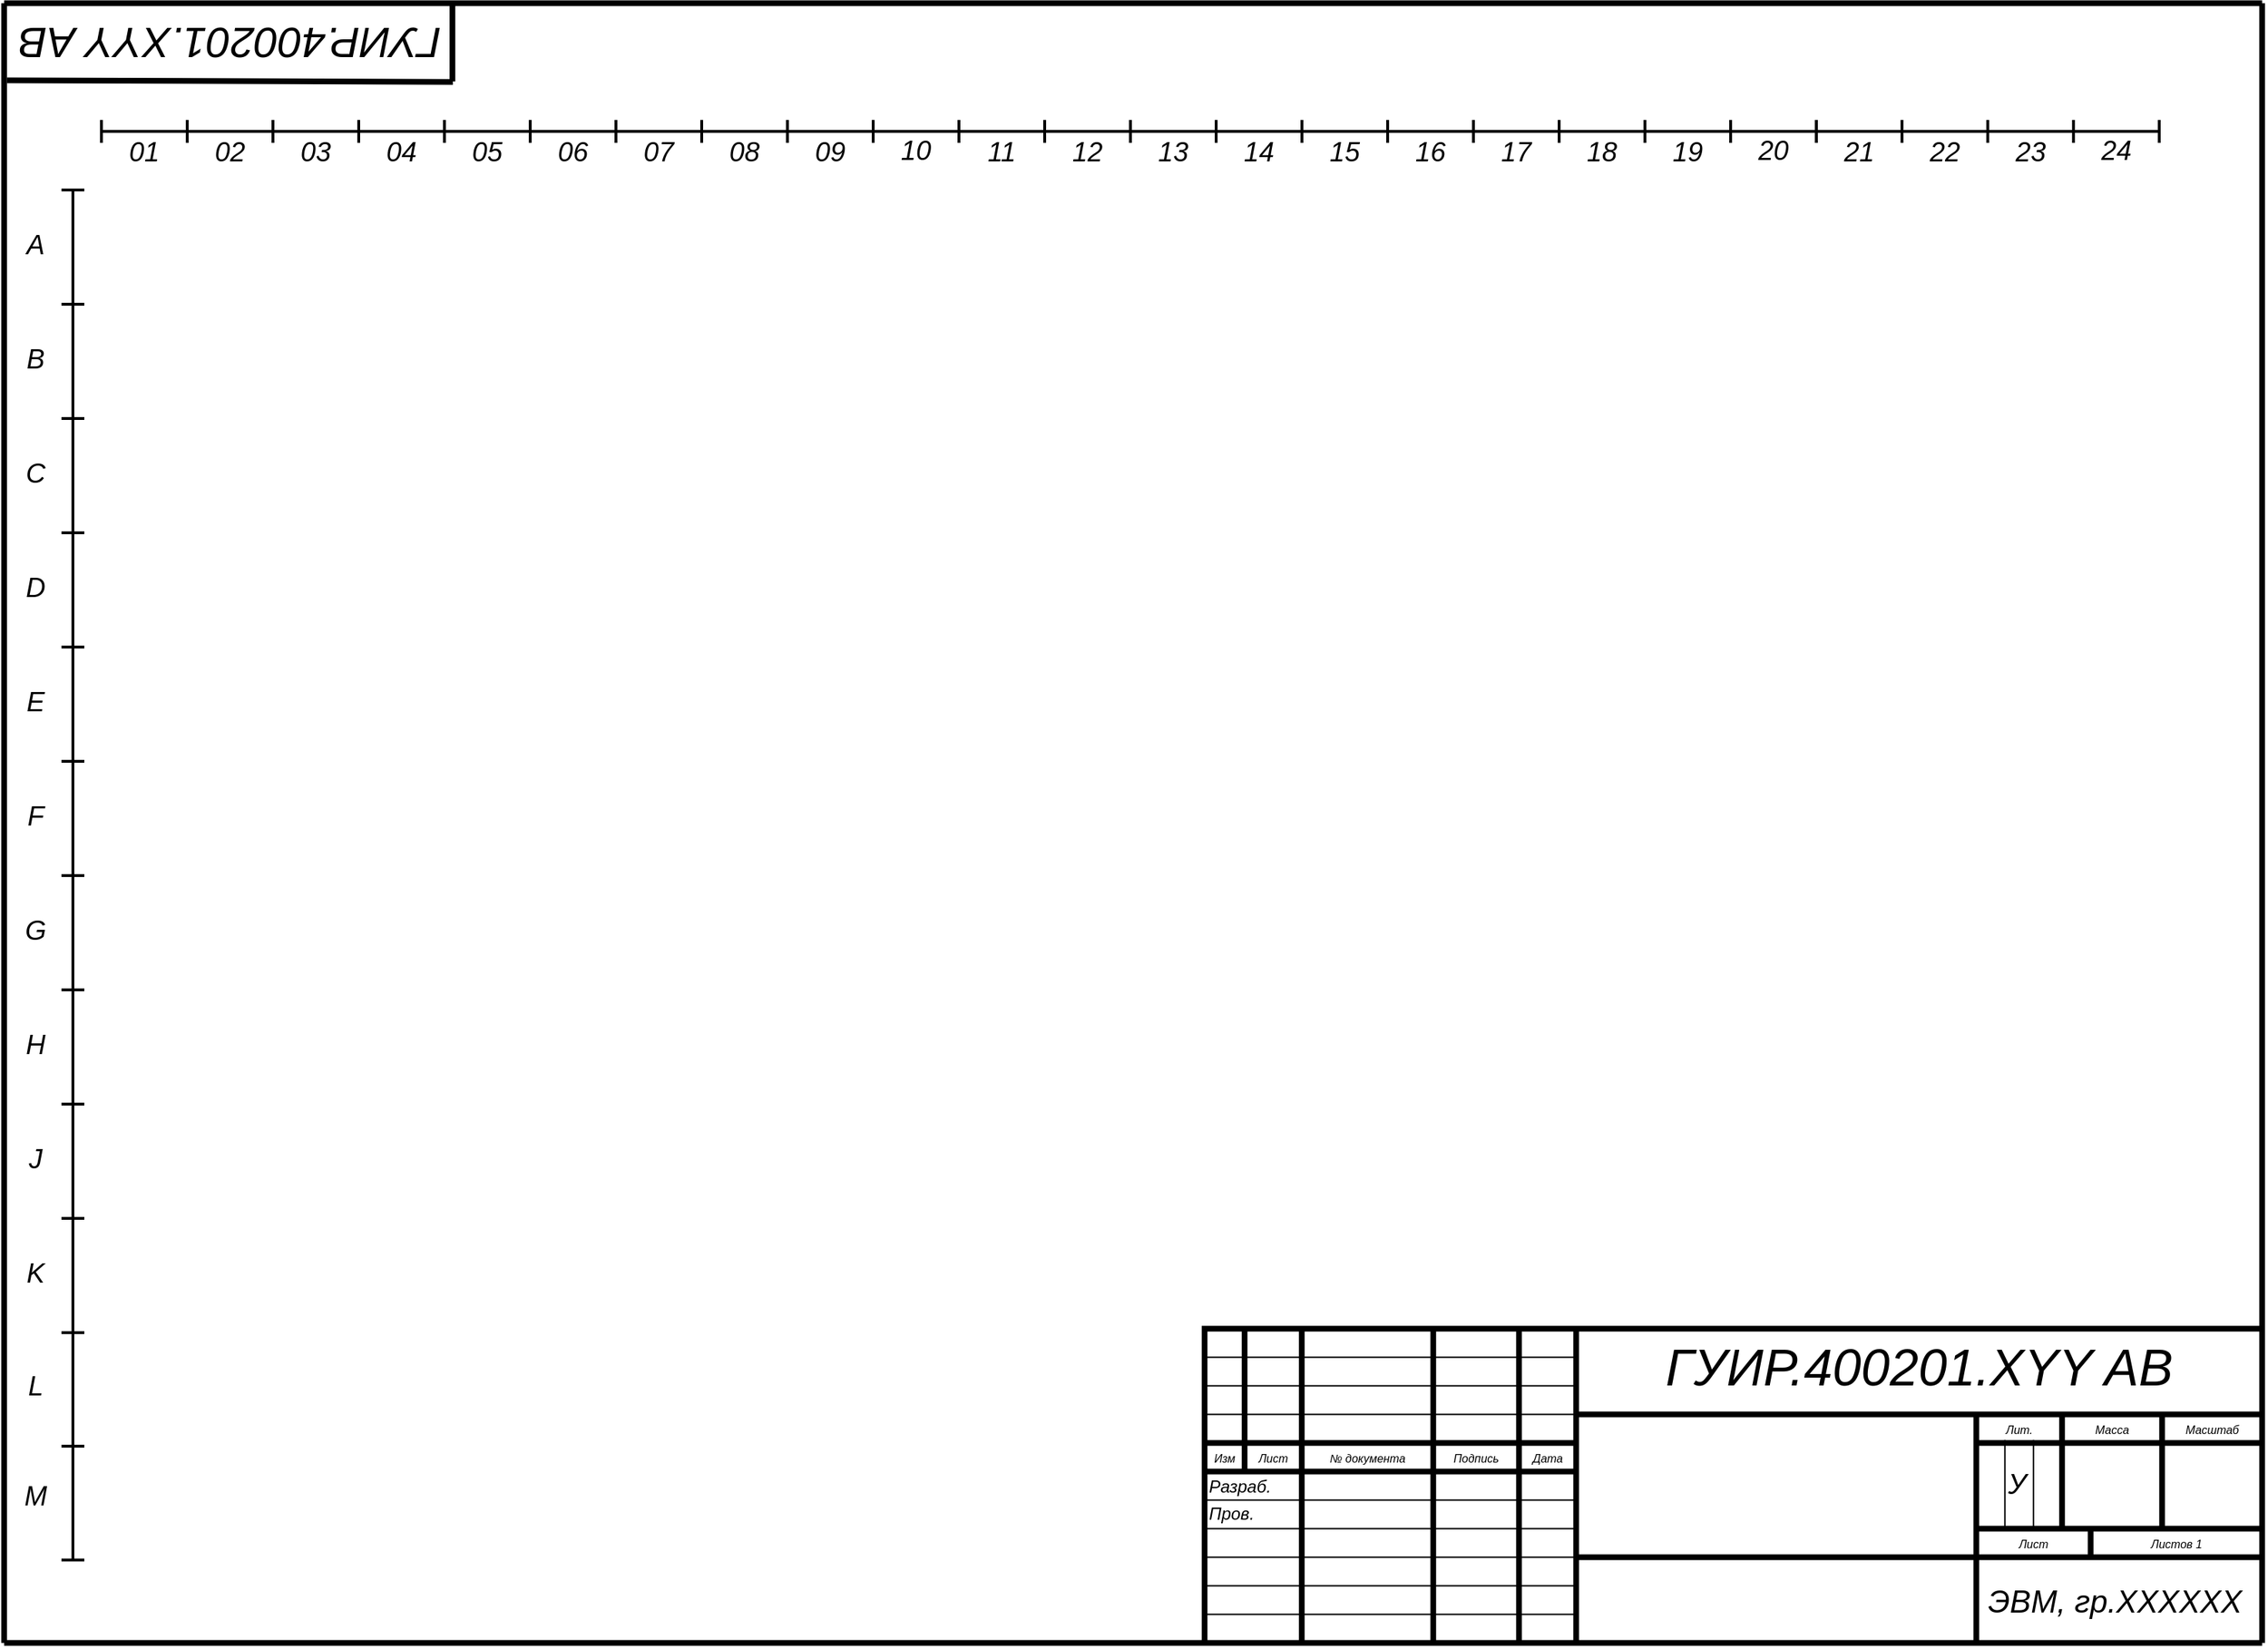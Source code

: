<mxfile compressed="false" version="20.3.0" type="device">
  <diagram name="Страница-1" id="Страница-1">
    <mxGraphModel dx="1720" dy="1109" grid="1" gridSize="10" guides="1" tooltips="1" connect="1" arrows="1" fold="1" page="1" pageScale="1" pageWidth="1654" pageHeight="1169" background="none" math="0" shadow="0">
      <root>
        <mxCell id="0" />
        <mxCell id="9BwAd8rwPp-84XcoNZzX-188" value="Рамка" style="" parent="0" />
        <mxCell id="Izu4CDzaR0ki_h7jihql-112" style="vsdxID=3;fillColor=#FFFFFF;gradientColor=none;shape=stencil(nY9LDoAgDERP0z3SI/i5BwkoRAUC+Lu9kGo0Lt3NtK/tFLCOWngFnMUU3Kg2I5MGbIBzY7UKJmUF2ALWvQtqCG6xkrwXhSxqdmvZsNNcxViZ4ewgT64jdDL2hf4E7wsXmsWThd549765c4l+xvYE);strokeColor=#000000;strokeWidth=4;spacingTop=-1;spacingBottom=-1;spacingLeft=-1;spacingRight=-1;labelBackgroundColor=#ffffff;rounded=0;html=1;whiteSpace=wrap;fontFamily=Helvetica;fontStyle=2" parent="9BwAd8rwPp-84XcoNZzX-188" vertex="1">
          <mxGeometry x="911.88" y="938.2" width="740" height="220" as="geometry" />
        </mxCell>
        <mxCell id="Izu4CDzaR0ki_h7jihql-113" style="vsdxID=28;edgeStyle=none;startArrow=none;endArrow=none;startSize=5;endSize=5;strokeWidth=4;strokeColor=#000000;spacingTop=-1;spacingBottom=-1;spacingLeft=-1;spacingRight=-1;verticalAlign=middle;html=1;labelBackgroundColor=#ffffff;rounded=0;fontFamily=Helvetica;fontStyle=2" parent="9BwAd8rwPp-84XcoNZzX-188" edge="1">
          <mxGeometry relative="1" as="geometry">
            <Array as="points" />
            <mxPoint x="939.88" y="938.2" as="sourcePoint" />
            <mxPoint x="939.88" y="1038.2" as="targetPoint" />
          </mxGeometry>
        </mxCell>
        <mxCell id="Izu4CDzaR0ki_h7jihql-114" style="vsdxID=27;edgeStyle=none;startArrow=none;endArrow=none;startSize=5;endSize=5;strokeColor=#000000;spacingTop=-1;spacingBottom=-1;spacingLeft=-1;spacingRight=-1;verticalAlign=middle;html=1;labelBackgroundColor=#ffffff;rounded=0;fontFamily=Helvetica;fontStyle=2" parent="9BwAd8rwPp-84XcoNZzX-188" edge="1">
          <mxGeometry relative="1" as="geometry">
            <mxPoint as="offset" />
            <Array as="points" />
            <mxPoint x="911.88" y="1138.2" as="sourcePoint" />
            <mxPoint x="1171.88" y="1138.2" as="targetPoint" />
          </mxGeometry>
        </mxCell>
        <mxCell id="Izu4CDzaR0ki_h7jihql-115" style="vsdxID=26;edgeStyle=none;startArrow=none;endArrow=none;startSize=5;endSize=5;strokeColor=#000000;spacingTop=-1;spacingBottom=-1;spacingLeft=-1;spacingRight=-1;verticalAlign=middle;html=1;labelBackgroundColor=#ffffff;rounded=0;fontFamily=Helvetica;fontStyle=2" parent="9BwAd8rwPp-84XcoNZzX-188" edge="1">
          <mxGeometry relative="1" as="geometry">
            <mxPoint as="offset" />
            <Array as="points" />
            <mxPoint x="911.88" y="1118.2" as="sourcePoint" />
            <mxPoint x="1171.88" y="1118.2" as="targetPoint" />
          </mxGeometry>
        </mxCell>
        <mxCell id="Izu4CDzaR0ki_h7jihql-116" style="vsdxID=25;edgeStyle=none;startArrow=none;endArrow=none;startSize=5;endSize=5;strokeColor=#000000;spacingTop=-1;spacingBottom=-1;spacingLeft=-1;spacingRight=-1;verticalAlign=middle;html=1;labelBackgroundColor=#ffffff;rounded=0;fontFamily=Helvetica;fontStyle=2" parent="9BwAd8rwPp-84XcoNZzX-188" edge="1">
          <mxGeometry relative="1" as="geometry">
            <mxPoint as="offset" />
            <Array as="points" />
            <mxPoint x="911.88" y="1098.2" as="sourcePoint" />
            <mxPoint x="1171.88" y="1098.2" as="targetPoint" />
          </mxGeometry>
        </mxCell>
        <mxCell id="Izu4CDzaR0ki_h7jihql-117" style="vsdxID=24;edgeStyle=none;startArrow=none;endArrow=none;startSize=5;endSize=5;strokeColor=#000000;spacingTop=-1;spacingBottom=-1;spacingLeft=-1;spacingRight=-1;verticalAlign=middle;html=1;labelBackgroundColor=#ffffff;rounded=0;fontFamily=Helvetica;fontStyle=2" parent="9BwAd8rwPp-84XcoNZzX-188" edge="1">
          <mxGeometry relative="1" as="geometry">
            <mxPoint as="offset" />
            <Array as="points" />
            <mxPoint x="911.88" y="1078.2" as="sourcePoint" />
            <mxPoint x="1171.88" y="1078.2" as="targetPoint" />
          </mxGeometry>
        </mxCell>
        <mxCell id="Izu4CDzaR0ki_h7jihql-118" style="vsdxID=23;edgeStyle=none;startArrow=none;endArrow=none;startSize=5;endSize=5;strokeColor=#000000;spacingTop=-1;spacingBottom=-1;spacingLeft=-1;spacingRight=-1;verticalAlign=middle;html=1;labelBackgroundColor=#ffffff;rounded=0;fontFamily=Helvetica;fontStyle=2" parent="9BwAd8rwPp-84XcoNZzX-188" edge="1">
          <mxGeometry relative="1" as="geometry">
            <mxPoint as="offset" />
            <Array as="points" />
            <mxPoint x="911.88" y="1058.2" as="sourcePoint" />
            <mxPoint x="1171.88" y="1058.2" as="targetPoint" />
          </mxGeometry>
        </mxCell>
        <mxCell id="Izu4CDzaR0ki_h7jihql-119" style="vsdxID=22;edgeStyle=none;startArrow=none;endArrow=none;startSize=5;endSize=5;strokeWidth=4;strokeColor=#000000;spacingTop=-1;spacingBottom=-1;spacingLeft=-1;spacingRight=-1;verticalAlign=middle;html=1;labelBackgroundColor=#ffffff;rounded=0;fontFamily=Helvetica;fontStyle=2" parent="9BwAd8rwPp-84XcoNZzX-188" edge="1">
          <mxGeometry relative="1" as="geometry">
            <mxPoint as="offset" />
            <Array as="points" />
            <mxPoint x="911.88" y="1038.2" as="sourcePoint" />
            <mxPoint x="1171.88" y="1038.2" as="targetPoint" />
          </mxGeometry>
        </mxCell>
        <mxCell id="Izu4CDzaR0ki_h7jihql-120" style="vsdxID=21;edgeStyle=none;startArrow=none;endArrow=none;startSize=5;endSize=5;strokeWidth=4;strokeColor=#000000;spacingTop=-1;spacingBottom=-1;spacingLeft=-1;spacingRight=-1;verticalAlign=middle;html=1;labelBackgroundColor=#ffffff;rounded=0;fontFamily=Helvetica;fontStyle=2" parent="9BwAd8rwPp-84XcoNZzX-188" edge="1">
          <mxGeometry relative="1" as="geometry">
            <mxPoint as="offset" />
            <Array as="points" />
            <mxPoint x="911.88" y="1018.2" as="sourcePoint" />
            <mxPoint x="1171.88" y="1018.2" as="targetPoint" />
          </mxGeometry>
        </mxCell>
        <mxCell id="Izu4CDzaR0ki_h7jihql-121" style="vsdxID=20;edgeStyle=none;startArrow=none;endArrow=none;startSize=5;endSize=5;strokeColor=#000000;spacingTop=-1;spacingBottom=-1;spacingLeft=-1;spacingRight=-1;verticalAlign=middle;html=1;labelBackgroundColor=#ffffff;rounded=0;fontFamily=Helvetica;fontStyle=2" parent="9BwAd8rwPp-84XcoNZzX-188" edge="1">
          <mxGeometry relative="1" as="geometry">
            <mxPoint as="offset" />
            <Array as="points" />
            <mxPoint x="911.88" y="998.2" as="sourcePoint" />
            <mxPoint x="1171.88" y="998.2" as="targetPoint" />
          </mxGeometry>
        </mxCell>
        <mxCell id="Izu4CDzaR0ki_h7jihql-122" style="vsdxID=19;edgeStyle=none;startArrow=none;endArrow=none;startSize=5;endSize=5;strokeColor=#000000;spacingTop=-1;spacingBottom=-1;spacingLeft=-1;spacingRight=-1;verticalAlign=middle;html=1;labelBackgroundColor=#ffffff;rounded=0;fontFamily=Helvetica;fontStyle=2" parent="9BwAd8rwPp-84XcoNZzX-188" edge="1">
          <mxGeometry relative="1" as="geometry">
            <mxPoint as="offset" />
            <Array as="points" />
            <mxPoint x="911.88" y="978.2" as="sourcePoint" />
            <mxPoint x="1171.88" y="978.2" as="targetPoint" />
          </mxGeometry>
        </mxCell>
        <mxCell id="Izu4CDzaR0ki_h7jihql-123" style="vsdxID=18;edgeStyle=none;startArrow=none;endArrow=none;startSize=5;endSize=5;strokeColor=#000000;spacingTop=-1;spacingBottom=-1;spacingLeft=-1;spacingRight=-1;verticalAlign=middle;html=1;labelBackgroundColor=#ffffff;rounded=0;fontFamily=Helvetica;fontStyle=2" parent="9BwAd8rwPp-84XcoNZzX-188" edge="1">
          <mxGeometry relative="1" as="geometry">
            <mxPoint as="offset" />
            <Array as="points" />
            <mxPoint x="911.88" y="958.2" as="sourcePoint" />
            <mxPoint x="1171.88" y="958.2" as="targetPoint" />
          </mxGeometry>
        </mxCell>
        <mxCell id="Izu4CDzaR0ki_h7jihql-124" style="vsdxID=17;edgeStyle=none;startArrow=none;endArrow=none;startSize=5;endSize=5;strokeWidth=4;strokeColor=#000000;spacingTop=-1;spacingBottom=-1;spacingLeft=-1;spacingRight=-1;verticalAlign=middle;html=1;labelBackgroundColor=#ffffff;rounded=0;fontFamily=Helvetica;fontStyle=2" parent="9BwAd8rwPp-84XcoNZzX-188" edge="1">
          <mxGeometry relative="1" as="geometry">
            <Array as="points" />
            <mxPoint x="979.88" y="938.2" as="sourcePoint" />
            <mxPoint x="979.88" y="1158.2" as="targetPoint" />
          </mxGeometry>
        </mxCell>
        <mxCell id="Izu4CDzaR0ki_h7jihql-125" style="vsdxID=16;edgeStyle=none;startArrow=none;endArrow=none;startSize=5;endSize=5;strokeWidth=4;strokeColor=#000000;spacingTop=-1;spacingBottom=-1;spacingLeft=-1;spacingRight=-1;verticalAlign=middle;html=1;labelBackgroundColor=#ffffff;rounded=0;fontFamily=Helvetica;fontStyle=2" parent="9BwAd8rwPp-84XcoNZzX-188" edge="1">
          <mxGeometry relative="1" as="geometry">
            <Array as="points" />
            <mxPoint x="1071.88" y="938.2" as="sourcePoint" />
            <mxPoint x="1071.88" y="1158.2" as="targetPoint" />
          </mxGeometry>
        </mxCell>
        <mxCell id="Izu4CDzaR0ki_h7jihql-126" style="vsdxID=15;edgeStyle=none;startArrow=none;endArrow=none;startSize=5;endSize=5;strokeWidth=4;strokeColor=#000000;spacingTop=-1;spacingBottom=-1;spacingLeft=-1;spacingRight=-1;verticalAlign=middle;html=1;labelBackgroundColor=#ffffff;rounded=0;fontFamily=Helvetica;fontStyle=2" parent="9BwAd8rwPp-84XcoNZzX-188" edge="1">
          <mxGeometry relative="1" as="geometry">
            <Array as="points" />
            <mxPoint x="1131.88" y="938.2" as="sourcePoint" />
            <mxPoint x="1131.88" y="1158.2" as="targetPoint" />
          </mxGeometry>
        </mxCell>
        <mxCell id="Izu4CDzaR0ki_h7jihql-127" style="vsdxID=14;edgeStyle=none;startArrow=none;endArrow=none;startSize=5;endSize=5;strokeWidth=4;strokeColor=#000000;spacingTop=-1;spacingBottom=-1;spacingLeft=-1;spacingRight=-1;verticalAlign=middle;html=1;labelBackgroundColor=#ffffff;rounded=0;fontFamily=Helvetica;fontStyle=2" parent="9BwAd8rwPp-84XcoNZzX-188" edge="1">
          <mxGeometry relative="1" as="geometry">
            <Array as="points" />
            <mxPoint x="1581.88" y="998.2" as="sourcePoint" />
            <mxPoint x="1581.88" y="1078.2" as="targetPoint" />
          </mxGeometry>
        </mxCell>
        <mxCell id="Izu4CDzaR0ki_h7jihql-128" style="vsdxID=11;edgeStyle=none;startArrow=none;endArrow=none;startSize=5;endSize=5;strokeWidth=4;strokeColor=#000000;spacingTop=-1;spacingBottom=-1;spacingLeft=-1;spacingRight=-1;verticalAlign=middle;html=1;labelBackgroundColor=#ffffff;rounded=0;fontFamily=Helvetica;fontStyle=2" parent="9BwAd8rwPp-84XcoNZzX-188" edge="1">
          <mxGeometry relative="1" as="geometry">
            <Array as="points" />
            <mxPoint x="1531.88" y="1078.2" as="sourcePoint" />
            <mxPoint x="1531.88" y="1098.2" as="targetPoint" />
          </mxGeometry>
        </mxCell>
        <mxCell id="Izu4CDzaR0ki_h7jihql-129" style="vsdxID=10;edgeStyle=none;startArrow=none;endArrow=none;startSize=5;endSize=5;strokeWidth=4;strokeColor=#000000;spacingTop=-1;spacingBottom=-1;spacingLeft=-1;spacingRight=-1;verticalAlign=middle;html=1;labelBackgroundColor=#ffffff;rounded=0;fontFamily=Helvetica;fontStyle=2" parent="9BwAd8rwPp-84XcoNZzX-188" edge="1">
          <mxGeometry relative="1" as="geometry">
            <Array as="points" />
            <mxPoint x="1511.88" y="998.2" as="sourcePoint" />
            <mxPoint x="1511.88" y="1078.2" as="targetPoint" />
          </mxGeometry>
        </mxCell>
        <mxCell id="Izu4CDzaR0ki_h7jihql-130" style="vsdxID=273;edgeStyle=none;startArrow=none;endArrow=none;startSize=5;endSize=5;strokeWidth=4;strokeColor=#000000;spacingTop=-1;spacingBottom=-1;spacingLeft=-1;spacingRight=-1;verticalAlign=middle;html=1;labelBackgroundColor=#ffffff;rounded=0;fontFamily=Helvetica;fontStyle=2" parent="9BwAd8rwPp-84XcoNZzX-188" edge="1">
          <mxGeometry relative="1" as="geometry">
            <Array as="points" />
            <mxPoint x="385.59" y="10" as="sourcePoint" />
            <mxPoint x="385.59" y="65" as="targetPoint" />
          </mxGeometry>
        </mxCell>
        <mxCell id="Izu4CDzaR0ki_h7jihql-131" style="vsdxID=388;edgeStyle=none;startArrow=none;endArrow=none;startSize=5;endSize=5;strokeColor=#000000;spacingTop=-1;spacingBottom=-1;spacingLeft=-1;spacingRight=-1;verticalAlign=middle;html=1;labelBackgroundColor=#ffffff;rounded=0;fontFamily=Helvetica;fontStyle=2" parent="9BwAd8rwPp-84XcoNZzX-188" edge="1">
          <mxGeometry relative="1" as="geometry">
            <Array as="points" />
            <mxPoint x="1491.88" y="1016.2" as="sourcePoint" />
            <mxPoint x="1491.88" y="1078.2" as="targetPoint" />
          </mxGeometry>
        </mxCell>
        <mxCell id="Izu4CDzaR0ki_h7jihql-132" style="vsdxID=2198;edgeStyle=none;startArrow=none;endArrow=none;startSize=3;endSize=3;strokeWidth=4;strokeColor=#000000;spacingTop=-2;spacingBottom=-2;spacingLeft=-2;spacingRight=-2;verticalAlign=middle;html=1;labelBackgroundColor=#ffffff;rounded=0;fontFamily=Helvetica;fontStyle=2" parent="9BwAd8rwPp-84XcoNZzX-188" edge="1">
          <mxGeometry relative="1" as="geometry">
            <Array as="points" />
            <mxPoint x="1651.88" y="1158.2" as="sourcePoint" />
            <mxPoint x="71.88" y="1158.2" as="targetPoint" />
          </mxGeometry>
        </mxCell>
        <mxCell id="Izu4CDzaR0ki_h7jihql-133" style="vsdxID=2197;edgeStyle=none;startArrow=none;endArrow=none;startSize=3;endSize=3;strokeWidth=4;strokeColor=#000000;spacingTop=-2;spacingBottom=-2;spacingLeft=-2;spacingRight=-2;verticalAlign=middle;html=1;labelBackgroundColor=#ffffff;rounded=0;fontFamily=Helvetica;fontStyle=2" parent="9BwAd8rwPp-84XcoNZzX-188" edge="1">
          <mxGeometry relative="1" as="geometry">
            <Array as="points" />
            <mxPoint x="71.88" y="1158.2" as="sourcePoint" />
            <mxPoint x="71.88" y="10.2" as="targetPoint" />
          </mxGeometry>
        </mxCell>
        <mxCell id="Izu4CDzaR0ki_h7jihql-134" style="vsdxID=2196;edgeStyle=none;startArrow=none;endArrow=none;startSize=3;endSize=3;strokeWidth=4;strokeColor=#000000;spacingTop=-2;spacingBottom=-2;spacingLeft=-2;spacingRight=-2;verticalAlign=middle;html=1;labelBackgroundColor=#ffffff;rounded=0;fontFamily=Helvetica;fontStyle=2" parent="9BwAd8rwPp-84XcoNZzX-188" edge="1">
          <mxGeometry relative="1" as="geometry">
            <Array as="points" />
            <mxPoint x="1651.88" y="1158.2" as="sourcePoint" />
            <mxPoint x="1651.88" y="10.2" as="targetPoint" />
          </mxGeometry>
        </mxCell>
        <mxCell id="Izu4CDzaR0ki_h7jihql-135" style="vsdxID=387;edgeStyle=none;startArrow=none;endArrow=none;startSize=5;endSize=5;strokeColor=#000000;spacingTop=-1;spacingBottom=-1;spacingLeft=-1;spacingRight=-1;verticalAlign=middle;html=1;labelBackgroundColor=#ffffff;rounded=0;fontFamily=Helvetica;fontStyle=2" parent="9BwAd8rwPp-84XcoNZzX-188" edge="1">
          <mxGeometry relative="1" as="geometry">
            <Array as="points" />
            <mxPoint x="1471.88" y="1016.2" as="sourcePoint" />
            <mxPoint x="1471.88" y="1078.2" as="targetPoint" />
          </mxGeometry>
        </mxCell>
        <mxCell id="Izu4CDzaR0ki_h7jihql-136" style="vsdxID=9;edgeStyle=none;startArrow=none;endArrow=none;startSize=5;endSize=5;strokeWidth=4;strokeColor=#000000;spacingTop=-1;spacingBottom=-1;spacingLeft=-1;spacingRight=-1;verticalAlign=middle;html=1;labelBackgroundColor=#ffffff;rounded=0;fontFamily=Helvetica;fontStyle=2" parent="9BwAd8rwPp-84XcoNZzX-188" edge="1">
          <mxGeometry relative="1" as="geometry">
            <mxPoint as="offset" />
            <Array as="points" />
            <mxPoint x="1451.88" y="1078.2" as="sourcePoint" />
            <mxPoint x="1651.88" y="1078.2" as="targetPoint" />
          </mxGeometry>
        </mxCell>
        <mxCell id="Izu4CDzaR0ki_h7jihql-137" style="vsdxID=8;edgeStyle=none;startArrow=none;endArrow=none;startSize=5;endSize=5;strokeWidth=4;strokeColor=#000000;spacingTop=-1;spacingBottom=-1;spacingLeft=-1;spacingRight=-1;verticalAlign=middle;html=1;labelBackgroundColor=#ffffff;rounded=0;fontFamily=Helvetica;fontStyle=2" parent="9BwAd8rwPp-84XcoNZzX-188" edge="1">
          <mxGeometry relative="1" as="geometry">
            <mxPoint as="offset" />
            <Array as="points" />
            <mxPoint x="1451.88" y="1018.2" as="sourcePoint" />
            <mxPoint x="1651.88" y="1018.2" as="targetPoint" />
          </mxGeometry>
        </mxCell>
        <mxCell id="Izu4CDzaR0ki_h7jihql-138" style="vsdxID=7;edgeStyle=none;startArrow=none;endArrow=none;startSize=5;endSize=5;strokeWidth=4;strokeColor=#000000;spacingTop=-1;spacingBottom=-1;spacingLeft=-1;spacingRight=-1;verticalAlign=middle;html=1;labelBackgroundColor=#ffffff;rounded=0;fontFamily=Helvetica;fontStyle=2" parent="9BwAd8rwPp-84XcoNZzX-188" edge="1">
          <mxGeometry relative="1" as="geometry">
            <Array as="points" />
            <mxPoint x="1451.88" y="998.2" as="sourcePoint" />
            <mxPoint x="1451.88" y="1158.2" as="targetPoint" />
          </mxGeometry>
        </mxCell>
        <mxCell id="Izu4CDzaR0ki_h7jihql-139" style="vsdxID=6;edgeStyle=none;startArrow=none;endArrow=none;startSize=5;endSize=5;strokeWidth=4;strokeColor=#000000;spacingTop=-1;spacingBottom=-1;spacingLeft=-1;spacingRight=-1;verticalAlign=middle;html=1;labelBackgroundColor=#ffffff;rounded=0;fontFamily=Helvetica;fontStyle=2" parent="9BwAd8rwPp-84XcoNZzX-188" edge="1">
          <mxGeometry relative="1" as="geometry">
            <Array as="points" />
            <mxPoint x="1651.88" y="1098.2" as="sourcePoint" />
            <mxPoint x="1171.88" y="1098.2" as="targetPoint" />
          </mxGeometry>
        </mxCell>
        <mxCell id="Izu4CDzaR0ki_h7jihql-140" style="vsdxID=4;edgeStyle=none;startArrow=none;endArrow=none;startSize=5;endSize=5;strokeWidth=4;strokeColor=#000000;spacingTop=-1;spacingBottom=-1;spacingLeft=-1;spacingRight=-1;verticalAlign=middle;html=1;labelBackgroundColor=#ffffff;rounded=0;fontFamily=Helvetica;fontStyle=2" parent="9BwAd8rwPp-84XcoNZzX-188" edge="1">
          <mxGeometry relative="1" as="geometry">
            <Array as="points" />
            <mxPoint x="1171.88" y="938.2" as="sourcePoint" />
            <mxPoint x="1171.88" y="1158.2" as="targetPoint" />
          </mxGeometry>
        </mxCell>
        <mxCell id="Izu4CDzaR0ki_h7jihql-141" style="vsdxID=5;edgeStyle=none;startArrow=none;endArrow=none;startSize=5;endSize=5;strokeWidth=4;strokeColor=#000000;spacingTop=-1;spacingBottom=-1;spacingLeft=-1;spacingRight=-1;verticalAlign=middle;html=1;labelBackgroundColor=#ffffff;rounded=0;fontFamily=Helvetica;fontStyle=2" parent="9BwAd8rwPp-84XcoNZzX-188" edge="1">
          <mxGeometry relative="1" as="geometry">
            <Array as="points" />
            <mxPoint x="1651.88" y="998.2" as="sourcePoint" />
            <mxPoint x="1171.88" y="998.2" as="targetPoint" />
          </mxGeometry>
        </mxCell>
        <mxCell id="Izu4CDzaR0ki_h7jihql-142" value="&lt;font style=&quot;font-size: 8px; direction: ltr; letter-spacing: 0px; line-height: 120%; opacity: 1;&quot;&gt;&lt;span&gt;Изм&lt;br&gt;&lt;/span&gt;&lt;/font&gt;" style="verticalAlign=middle;align=center;vsdxID=29;fillColor=none;gradientColor=none;shape=stencil(nZBLDoAgDERP0z3SIyjew0SURgSD+Lu9kMZoXLhwN9O+tukAlrNpJg1SzDH4QW/URgNYgZTkjA4UkwJUgGXng+6DX1zLfmoymdXo17xh5zmRJ6Q42BWCfc2oJfdAr+Yv+AP9Cb7OJ3H/2JG1HNGz/84klThPVCc=);strokeColor=none;strokeWidth=4;spacingTop=-1;spacingBottom=-1;spacingLeft=-1;spacingRight=-1;labelBackgroundColor=none;rounded=0;html=1;whiteSpace=wrap;fontFamily=Helvetica;fontStyle=2" parent="9BwAd8rwPp-84XcoNZzX-188" vertex="1">
          <mxGeometry x="913.88" y="1020.2" width="24" height="16" as="geometry" />
        </mxCell>
        <mxCell id="Izu4CDzaR0ki_h7jihql-143" value="&lt;font style=&quot;font-size: 8px; direction: ltr; letter-spacing: 0px; line-height: 120%; opacity: 1;&quot;&gt;&lt;span&gt;Лист&lt;br&gt;&lt;/span&gt;&lt;/font&gt;" style="verticalAlign=middle;align=center;vsdxID=30;fillColor=none;gradientColor=none;shape=stencil(nZBLDoAgDERP0z3SIyjew0SURgSD+Lu9kMZoXLhwN9O+tukAlrNpJg1SzDH4QW/URgNYgZTkjA4UkwJUgGXng+6DX1zLfmoymdXo17xh5zmRJ6Q42BWCfc2oJfdAr+Yv+AP9Cb7OJ3H/2JG1HNGz/84klThPVCc=);strokeColor=none;strokeWidth=4;spacingTop=-1;spacingBottom=-1;spacingLeft=-1;spacingRight=-1;labelBackgroundColor=none;rounded=0;html=1;whiteSpace=wrap;fontFamily=Helvetica;fontStyle=2" parent="9BwAd8rwPp-84XcoNZzX-188" vertex="1">
          <mxGeometry x="941.88" y="1020.2" width="36" height="16" as="geometry" />
        </mxCell>
        <mxCell id="Izu4CDzaR0ki_h7jihql-144" value="&lt;font style=&quot;font-size: 8px; direction: ltr; letter-spacing: 0px; line-height: 120%; opacity: 1;&quot;&gt;&lt;span&gt;№ документа&lt;br&gt;&lt;/span&gt;&lt;/font&gt;" style="verticalAlign=middle;align=center;vsdxID=31;fillColor=none;gradientColor=none;shape=stencil(nZBLDoAgDERP0z3SIyjew0SURgSD+Lu9kMZoXLhwN9O+tukAlrNpJg1SzDH4QW/URgNYgZTkjA4UkwJUgGXng+6DX1zLfmoymdXo17xh5zmRJ6Q42BWCfc2oJfdAr+Yv+AP9Cb7OJ3H/2JG1HNGz/84klThPVCc=);strokeColor=none;strokeWidth=4;spacingTop=-1;spacingBottom=-1;spacingLeft=-1;spacingRight=-1;labelBackgroundColor=none;rounded=0;html=1;whiteSpace=wrap;fontFamily=Helvetica;fontStyle=2" parent="9BwAd8rwPp-84XcoNZzX-188" vertex="1">
          <mxGeometry x="981.88" y="1020.2" width="88" height="16" as="geometry" />
        </mxCell>
        <mxCell id="Izu4CDzaR0ki_h7jihql-145" value="&lt;font style=&quot;font-size: 8px; direction: ltr; letter-spacing: 0px; line-height: 120%; opacity: 1;&quot;&gt;&lt;span&gt;Подпись&lt;br&gt;&lt;/span&gt;&lt;/font&gt;" style="verticalAlign=middle;align=center;vsdxID=32;fillColor=none;gradientColor=none;shape=stencil(nZBLDoAgDERP0z3SIyjew0SURgSD+Lu9kMZoXLhwN9O+tukAlrNpJg1SzDH4QW/URgNYgZTkjA4UkwJUgGXng+6DX1zLfmoymdXo17xh5zmRJ6Q42BWCfc2oJfdAr+Yv+AP9Cb7OJ3H/2JG1HNGz/84klThPVCc=);strokeColor=none;strokeWidth=4;spacingTop=-1;spacingBottom=-1;spacingLeft=-1;spacingRight=-1;labelBackgroundColor=none;rounded=0;html=1;whiteSpace=wrap;fontFamily=Helvetica;fontStyle=2" parent="9BwAd8rwPp-84XcoNZzX-188" vertex="1">
          <mxGeometry x="1073.88" y="1020.2" width="56" height="16" as="geometry" />
        </mxCell>
        <mxCell id="Izu4CDzaR0ki_h7jihql-146" value="&lt;font style=&quot;font-size: 8px; direction: ltr; letter-spacing: 0px; line-height: 120%; opacity: 1;&quot;&gt;&lt;span&gt;Дата&lt;br&gt;&lt;/span&gt;&lt;/font&gt;" style="verticalAlign=middle;align=center;vsdxID=33;fillColor=none;gradientColor=none;shape=stencil(nZBLDoAgDERP0z3SIyjew0SURgSD+Lu9kMZoXLhwN9O+tukAlrNpJg1SzDH4QW/URgNYgZTkjA4UkwJUgGXng+6DX1zLfmoymdXo17xh5zmRJ6Q42BWCfc2oJfdAr+Yv+AP9Cb7OJ3H/2JG1HNGz/84klThPVCc=);strokeColor=none;strokeWidth=4;spacingTop=-1;spacingBottom=-1;spacingLeft=-1;spacingRight=-1;labelBackgroundColor=none;rounded=0;html=1;whiteSpace=wrap;fontFamily=Helvetica;fontStyle=2" parent="9BwAd8rwPp-84XcoNZzX-188" vertex="1">
          <mxGeometry x="1133.88" y="1020.2" width="36" height="16" as="geometry" />
        </mxCell>
        <mxCell id="Izu4CDzaR0ki_h7jihql-147" value="&lt;font style=&quot;font-size: 8px; direction: ltr; letter-spacing: 0px; line-height: 120%; opacity: 1;&quot;&gt;&lt;span&gt;Лит.&lt;br&gt;&lt;/span&gt;&lt;/font&gt;" style="verticalAlign=middle;align=center;vsdxID=34;fillColor=none;gradientColor=none;shape=stencil(nZBLDoAgDERP0z3SIyjew0SURgSD+Lu9kMZoXLhwN9O+tukAlrNpJg1SzDH4QW/URgNYgZTkjA4UkwJUgGXng+6DX1zLfmoymdXo17xh5zmRJ6Q42BWCfc2oJfdAr+Yv+AP9Cb7OJ3H/2JG1HNGz/84klThPVCc=);strokeColor=none;strokeWidth=4;spacingTop=-1;spacingBottom=-1;spacingLeft=-1;spacingRight=-1;labelBackgroundColor=none;rounded=0;html=1;whiteSpace=wrap;fontFamily=Helvetica;fontStyle=2" parent="9BwAd8rwPp-84XcoNZzX-188" vertex="1">
          <mxGeometry x="1453.88" y="1000.2" width="56" height="16" as="geometry" />
        </mxCell>
        <mxCell id="Izu4CDzaR0ki_h7jihql-148" value="&lt;font style=&quot;font-size: 8px; direction: ltr; letter-spacing: 0px; line-height: 120%; opacity: 1;&quot;&gt;&lt;span&gt;Масса&lt;br&gt;&lt;/span&gt;&lt;/font&gt;" style="verticalAlign=middle;align=center;vsdxID=35;fillColor=none;gradientColor=none;shape=stencil(nZBLDoAgDERP0z3SIyjew0SURgSD+Lu9kMZoXLhwN9O+tukAlrNpJg1SzDH4QW/URgNYgZTkjA4UkwJUgGXng+6DX1zLfmoymdXo17xh5zmRJ6Q42BWCfc2oJfdAr+Yv+AP9Cb7OJ3H/2JG1HNGz/84klThPVCc=);strokeColor=none;strokeWidth=4;spacingTop=-1;spacingBottom=-1;spacingLeft=-1;spacingRight=-1;labelBackgroundColor=none;rounded=0;html=1;whiteSpace=wrap;fontFamily=Helvetica;fontStyle=2" parent="9BwAd8rwPp-84XcoNZzX-188" vertex="1">
          <mxGeometry x="1513.88" y="1000.2" width="66" height="16" as="geometry" />
        </mxCell>
        <mxCell id="Izu4CDzaR0ki_h7jihql-149" value="&lt;font style=&quot;font-size: 8px; direction: ltr; letter-spacing: 0px; line-height: 120%; opacity: 1;&quot;&gt;&lt;span&gt;Масштаб&lt;br&gt;&lt;/span&gt;&lt;/font&gt;" style="verticalAlign=middle;align=center;vsdxID=36;fillColor=none;gradientColor=none;shape=stencil(nZBLDoAgDERP0z3SIyjew0SURgSD+Lu9kMZoXLhwN9O+tukAlrNpJg1SzDH4QW/URgNYgZTkjA4UkwJUgGXng+6DX1zLfmoymdXo17xh5zmRJ6Q42BWCfc2oJfdAr+Yv+AP9Cb7OJ3H/2JG1HNGz/84klThPVCc=);strokeColor=none;strokeWidth=4;spacingTop=-1;spacingBottom=-1;spacingLeft=-1;spacingRight=-1;labelBackgroundColor=none;rounded=0;html=1;whiteSpace=wrap;fontFamily=Helvetica;fontStyle=2" parent="9BwAd8rwPp-84XcoNZzX-188" vertex="1">
          <mxGeometry x="1583.88" y="1000.2" width="66" height="16" as="geometry" />
        </mxCell>
        <mxCell id="Izu4CDzaR0ki_h7jihql-150" value="&lt;font style=&quot;font-size: 8px; direction: ltr; letter-spacing: 0px; line-height: 120%; opacity: 1;&quot;&gt;&lt;span&gt;Лист &lt;br&gt;&lt;/span&gt;&lt;/font&gt;" style="verticalAlign=middle;align=center;vsdxID=37;fillColor=none;gradientColor=none;shape=stencil(nZBLDoAgDERP0z3SIyjew0SURgSD+Lu9kMZoXLhwN9O+tukAlrNpJg1SzDH4QW/URgNYgZTkjA4UkwJUgGXng+6DX1zLfmoymdXo17xh5zmRJ6Q42BWCfc2oJfdAr+Yv+AP9Cb7OJ3H/2JG1HNGz/84klThPVCc=);strokeColor=none;strokeWidth=4;spacingTop=-1;spacingBottom=-1;spacingLeft=-1;spacingRight=-1;labelBackgroundColor=none;rounded=0;html=1;whiteSpace=wrap;fontFamily=Helvetica;fontStyle=2" parent="9BwAd8rwPp-84XcoNZzX-188" vertex="1">
          <mxGeometry x="1453.88" y="1080.2" width="76" height="16" as="geometry" />
        </mxCell>
        <mxCell id="Izu4CDzaR0ki_h7jihql-151" value="&lt;font style=&quot;font-size: 8px; direction: ltr; letter-spacing: 0px; line-height: 120%; opacity: 1;&quot;&gt;&lt;span&gt;Листов &lt;/span&gt;&lt;/font&gt;&lt;font style=&quot;font-size: 8px; direction: ltr; letter-spacing: 0px; line-height: 120%; opacity: 1;&quot;&gt;&lt;span&gt;1&lt;br&gt;&lt;/span&gt;&lt;/font&gt;" style="verticalAlign=middle;align=center;vsdxID=38;fillColor=none;gradientColor=none;shape=stencil(nZBLDoAgDERP0z3SIyjew0SURgSD+Lu9kMZoXLhwN9O+tukAlrNpJg1SzDH4QW/URgNYgZTkjA4UkwJUgGXng+6DX1zLfmoymdXo17xh5zmRJ6Q42BWCfc2oJfdAr+Yv+AP9Cb7OJ3H/2JG1HNGz/84klThPVCc=);strokeColor=none;strokeWidth=4;spacingTop=-1;spacingBottom=-1;spacingLeft=-1;spacingRight=-1;labelBackgroundColor=none;rounded=0;html=1;whiteSpace=wrap;fontFamily=Helvetica;fontStyle=2" parent="9BwAd8rwPp-84XcoNZzX-188" vertex="1">
          <mxGeometry x="1533.88" y="1080.2" width="116" height="16" as="geometry" />
        </mxCell>
        <mxCell id="Izu4CDzaR0ki_h7jihql-152" value="&lt;p style=&quot;margin-left: 0 ; margin-right: 0 ; margin-top: 0px ; margin-bottom: 0px ; text-indent: 0 ; direction: rtl&quot;&gt;&lt;font style=&quot;font-size: 12px; direction: ltr; letter-spacing: 0px; line-height: 120%; opacity: 1;&quot;&gt;&lt;span&gt;.Разраб&lt;br&gt;&lt;/span&gt;&lt;/font&gt;&lt;/p&gt;" style="verticalAlign=middle;align=left;vsdxID=39;fillColor=none;gradientColor=none;shape=stencil(nZBLDoAgDERP0z3SIyjew0SURgSD+Lu9kMZoXLhwN9O+tukAlrNpJg1SzDH4QW/URgNYgZTkjA4UkwJUgGXng+6DX1zLfmoymdXo17xh5zmRJ6Q42BWCfc2oJfdAr+Yv+AP9Cb7OJ3H/2JG1HNGz/84klThPVCc=);strokeColor=none;strokeWidth=4;spacingTop=-1;spacingBottom=-1;spacingLeft=-1;spacingRight=-1;labelBackgroundColor=none;rounded=0;html=1;whiteSpace=wrap;fontFamily=Helvetica;fontStyle=2" parent="9BwAd8rwPp-84XcoNZzX-188" vertex="1">
          <mxGeometry x="914" y="1040" width="66" height="18.2" as="geometry" />
        </mxCell>
        <mxCell id="Izu4CDzaR0ki_h7jihql-153" value="&lt;p style=&quot;margin-left: 0 ; margin-right: 0 ; margin-top: 0px ; margin-bottom: 0px ; text-indent: 0 ; direction: rtl&quot;&gt;&lt;font style=&quot;font-size: 12px; direction: ltr; letter-spacing: 0px; line-height: 120%; opacity: 1;&quot;&gt;&lt;span&gt;.Пров&lt;br&gt;&lt;/span&gt;&lt;/font&gt;&lt;/p&gt;" style="verticalAlign=middle;align=left;vsdxID=40;fillColor=none;gradientColor=none;shape=stencil(nZBLDoAgDERP0z3SIyjew0SURgSD+Lu9kMZoXLhwN9O+tukAlrNpJg1SzDH4QW/URgNYgZTkjA4UkwJUgGXng+6DX1zLfmoymdXo17xh5zmRJ6Q42BWCfc2oJfdAr+Yv+AP9Cb7OJ3H/2JG1HNGz/84klThPVCc=);strokeColor=none;strokeWidth=4;spacingTop=-1;spacingBottom=-1;spacingLeft=-1;spacingRight=-1;labelBackgroundColor=none;rounded=0;html=1;whiteSpace=wrap;fontFamily=Helvetica;fontStyle=2" parent="9BwAd8rwPp-84XcoNZzX-188" vertex="1">
          <mxGeometry x="913.88" y="1058.2" width="64" height="20" as="geometry" />
        </mxCell>
        <mxCell id="Izu4CDzaR0ki_h7jihql-154" value="&lt;p style=&quot;margin-left: 0 ; margin-right: 0 ; margin-top: 0px ; margin-bottom: 0px ; text-indent: 0 ; direction: rtl&quot;&gt;&lt;font style=&quot;direction: ltr; letter-spacing: 0px; line-height: 120%; opacity: 1;&quot;&gt;&lt;span&gt;&lt;font style=&quot;font-size: 36px&quot;&gt;ГУИР.400201.XYY AB&lt;/font&gt;&lt;/span&gt;&lt;span style=&quot;font-size: 28px&quot;&gt;&lt;br&gt;&lt;/span&gt;&lt;/font&gt;&lt;/p&gt;" style="verticalAlign=middle;align=center;vsdxID=222;fillColor=none;gradientColor=none;shape=stencil(nZBLDoAgDERP0z3SIyjew0SURgSD+Lu9kMZoXLhwN9O+tukAlrNpJg1SzDH4QW/URgNYgZTkjA4UkwJUgGXng+6DX1zLfmoymdXo17xh5zmRJ6Q42BWCfc2oJfdAr+Yv+AP9Cb7OJ3H/2JG1HNGz/84klThPVCc=);strokeColor=none;spacingTop=-1;spacingBottom=-1;spacingLeft=-1;spacingRight=-1;labelBackgroundColor=none;rounded=0;html=1;whiteSpace=wrap;fontFamily=Helvetica;fontStyle=2" parent="9BwAd8rwPp-84XcoNZzX-188" vertex="1">
          <mxGeometry x="1171.88" y="940" width="480" height="60" as="geometry" />
        </mxCell>
        <mxCell id="Izu4CDzaR0ki_h7jihql-155" value="&lt;font style=&quot;font-size: 20px; direction: ltr; letter-spacing: 0px; line-height: 120%; opacity: 1;&quot;&gt;&lt;span&gt;У&lt;br&gt;&lt;/span&gt;&lt;/font&gt;" style="verticalAlign=middle;align=center;vsdxID=233;fillColor=none;gradientColor=none;shape=stencil(nZBLDoAgDERP0z3SIyjew0SURgSD+Lu9kMZoXLhwN9O+tukAlrNpJg1SzDH4QW/URgNYgZTkjA4UkwJUgGXng+6DX1zLfmoymdXo17xh5zmRJ6Q42BWCfc2oJfdAr+Yv+AP9Cb7OJ3H/2JG1HNGz/84klThPVCc=);strokeColor=none;spacingTop=-1;spacingBottom=-1;spacingLeft=-1;spacingRight=-1;labelBackgroundColor=none;rounded=0;html=1;whiteSpace=wrap;fontFamily=Helvetica;fontStyle=2" parent="9BwAd8rwPp-84XcoNZzX-188" vertex="1">
          <mxGeometry x="1409.88" y="1038.2" width="141" height="16" as="geometry" />
        </mxCell>
        <mxCell id="Izu4CDzaR0ki_h7jihql-156" value="&lt;font style=&quot;font-size: 12px; direction: ltr; letter-spacing: 0px; line-height: 120%; opacity: 1;&quot;&gt;&lt;span&gt;&lt;br&gt;&lt;/span&gt;&lt;/font&gt;" style="verticalAlign=middle;align=left;vsdxID=236;fillColor=none;gradientColor=none;shape=stencil(nZBLDoAgDERP0z3SIyjew0SURgSD+Lu9kMZoXLhwN9O+tukAlrNpJg1SzDH4QW/URgNYgZTkjA4UkwJUgGXng+6DX1zLfmoymdXo17xh5zmRJ6Q42BWCfc2oJfdAr+Yv+AP9Cb7OJ3H/2JG1HNGz/84klThPVCc=);strokeColor=none;spacingTop=-1;spacingBottom=-1;spacingLeft=-1;spacingRight=-1;labelBackgroundColor=none;rounded=0;html=1;whiteSpace=wrap;fontFamily=Helvetica;fontStyle=2" parent="9BwAd8rwPp-84XcoNZzX-188" vertex="1">
          <mxGeometry x="981.88" y="1041.2" width="90" height="16" as="geometry" />
        </mxCell>
        <mxCell id="Izu4CDzaR0ki_h7jihql-158" value="&lt;font style=&quot;font-size: 22px; direction: ltr; letter-spacing: 0px; line-height: 120%; opacity: 1;&quot;&gt;&lt;span&gt;ЭВМ, гр.XXXXXX&lt;/span&gt;&lt;/font&gt;&lt;font style=&quot;font-size: 22px; direction: ltr; letter-spacing: 0px; line-height: 120%; opacity: 1;&quot;&gt;&lt;span&gt;&lt;br&gt;&lt;/span&gt;&lt;/font&gt;" style="verticalAlign=middle;align=center;vsdxID=262;fillColor=none;gradientColor=none;shape=stencil(nZBLDoAgDERP0z3SIyjew0SURgSD+Lu9kMZoXLhwN9O+tukAlrNpJg1SzDH4QW/URgNYgZTkjA4UkwJUgGXng+6DX1zLfmoymdXo17xh5zmRJ6Q42BWCfc2oJfdAr+Yv+AP9Cb7OJ3H/2JG1HNGz/84klThPVCc=);strokeColor=none;spacingTop=-1;spacingBottom=-1;spacingLeft=-1;spacingRight=-1;labelBackgroundColor=none;rounded=0;html=1;whiteSpace=wrap;fontFamily=Helvetica;fontStyle=2" parent="9BwAd8rwPp-84XcoNZzX-188" vertex="1">
          <mxGeometry x="1451.88" y="1100" width="194" height="60" as="geometry" />
        </mxCell>
        <mxCell id="Izu4CDzaR0ki_h7jihql-159" value="&lt;p style=&quot;margin: 0px ; text-indent: 0px ; direction: rtl ; font-size: 30px&quot;&gt;&lt;font style=&quot;font-size: 30px; direction: ltr; letter-spacing: 0px; line-height: 120%; opacity: 1;&quot;&gt;&lt;span style=&quot;font-size: 30px&quot;&gt;ГУИР.400201.XYY AB&lt;/span&gt;&lt;span style=&quot;font-size: 30px&quot;&gt;&lt;br style=&quot;font-size: 30px&quot;&gt;&lt;/span&gt;&lt;/font&gt;&lt;/p&gt;" style="verticalAlign=middle;align=center;vsdxID=275;rotation=180;fillColor=none;gradientColor=none;shape=stencil(nZBLDoAgDERP0z3SIyjew0SURgSD+Lu9kMZoXLhwN9O+tukAlrNpJg1SzDH4QW/URgNYgZTkjA4UkwJUgGXng+6DX1zLfmoymdXo17xh5zmRJ6Q42BWCfc2oJfdAr+Yv+AP9Cb7OJ3H/2JG1HNGz/84klThPVCc=);strokeColor=none;spacingTop=-1;spacingBottom=-1;spacingLeft=-1;spacingRight=-1;labelBackgroundColor=none;rounded=0;html=1;whiteSpace=wrap;fontSize=30;fontFamily=Helvetica;fontStyle=2" parent="9BwAd8rwPp-84XcoNZzX-188" vertex="1">
          <mxGeometry x="75.88" y="30.2" width="308" height="16" as="geometry" />
        </mxCell>
        <mxCell id="Izu4CDzaR0ki_h7jihql-160" value="&lt;p style=&quot;font-style: normal; margin: 0cm; font-size: 23px;&quot; class=&quot;MsoNormal&quot;&gt;&lt;br&gt;&lt;/p&gt;" style="verticalAlign=middle;align=center;vsdxID=565;fillColor=none;gradientColor=none;shape=stencil(nZBLDoAgDERP0z3SIyjew0SURgSD+Lu9kMZoXLhwN9O+tukAlrNpJg1SzDH4QW/URgNYgZTkjA4UkwJUgGXng+6DX1zLfmoymdXo17xh5zmRJ6Q42BWCfc2oJfdAr+Yv+AP9Cb7OJ3H/2JG1HNGz/84klThPVCc=);strokeColor=none;spacingTop=-1;spacingBottom=-1;spacingLeft=-1;spacingRight=-1;labelBackgroundColor=none;rounded=0;html=1;whiteSpace=wrap;fontFamily=Helvetica;fontStyle=2" parent="9BwAd8rwPp-84XcoNZzX-188" vertex="1">
          <mxGeometry x="1171.88" y="1000.2" width="280" height="100" as="geometry" />
        </mxCell>
        <mxCell id="Izu4CDzaR0ki_h7jihql-162" style="vsdxID=272;edgeStyle=none;startArrow=none;endArrow=none;startSize=5;endSize=5;strokeWidth=4;strokeColor=#000000;spacingTop=-1;spacingBottom=-1;spacingLeft=-1;spacingRight=-1;verticalAlign=middle;html=1;labelBackgroundColor=#ffffff;rounded=0;fontFamily=Helvetica;fontStyle=2" parent="9BwAd8rwPp-84XcoNZzX-188" edge="1">
          <mxGeometry relative="1" as="geometry">
            <Array as="points">
              <mxPoint x="385.88" y="65.4" />
            </Array>
            <mxPoint x="73.88" y="64.2" as="sourcePoint" />
            <mxPoint x="385.88" y="65.2" as="targetPoint" />
          </mxGeometry>
        </mxCell>
        <mxCell id="Izu4CDzaR0ki_h7jihql-163" style="vsdxID=2;edgeStyle=none;startArrow=none;endArrow=none;startSize=5;endSize=5;strokeWidth=4;strokeColor=#000000;spacingTop=-1;spacingBottom=-1;spacingLeft=-1;spacingRight=-1;verticalAlign=middle;html=1;labelBackgroundColor=#ffffff;rounded=0;fontFamily=Helvetica;fontStyle=2" parent="9BwAd8rwPp-84XcoNZzX-188" edge="1">
          <mxGeometry relative="1" as="geometry">
            <Array as="points" />
            <mxPoint x="1651.88" y="10.2" as="sourcePoint" />
            <mxPoint x="71.88" y="10.2" as="targetPoint" />
          </mxGeometry>
        </mxCell>
        <mxCell id="ksr4LG7ko40gcpembCeJ-78" value="Сетка" parent="0" />
        <mxCell id="ksr4LG7ko40gcpembCeJ-0" style="vsdxID=862;edgeStyle=none;startArrow=none;endArrow=none;startSize=5;endSize=5;strokeWidth=2;strokeColor=#000000;spacingTop=0;spacingBottom=0;spacingLeft=0;spacingRight=0;verticalAlign=middle;html=1;labelBackgroundColor=none;rounded=0;fontFamily=Arial;fontStyle=2" edge="1" parent="ksr4LG7ko40gcpembCeJ-78">
          <mxGeometry relative="1" as="geometry">
            <Array as="points" />
            <mxPoint x="740.0" y="108" as="sourcePoint" />
            <mxPoint x="740.0" y="92.0" as="targetPoint" />
          </mxGeometry>
        </mxCell>
        <mxCell id="ksr4LG7ko40gcpembCeJ-1" style="vsdxID=864;edgeStyle=none;startArrow=none;endArrow=none;startSize=5;endSize=5;strokeWidth=2;strokeColor=#000000;spacingTop=0;spacingBottom=0;spacingLeft=0;spacingRight=0;verticalAlign=middle;html=1;labelBackgroundColor=none;rounded=0;fontFamily=Arial;fontStyle=2" edge="1" parent="ksr4LG7ko40gcpembCeJ-78">
          <mxGeometry relative="1" as="geometry">
            <Array as="points" />
            <mxPoint x="680.0" y="108" as="sourcePoint" />
            <mxPoint x="680.0" y="92.0" as="targetPoint" />
          </mxGeometry>
        </mxCell>
        <mxCell id="ksr4LG7ko40gcpembCeJ-2" style="vsdxID=865;edgeStyle=none;startArrow=none;endArrow=none;startSize=5;endSize=5;strokeWidth=2;strokeColor=#000000;spacingTop=0;spacingBottom=0;spacingLeft=0;spacingRight=0;verticalAlign=middle;html=1;labelBackgroundColor=none;rounded=0;fontFamily=Arial;fontStyle=2" edge="1" parent="ksr4LG7ko40gcpembCeJ-78">
          <mxGeometry relative="1" as="geometry">
            <Array as="points" />
            <mxPoint x="380.0" y="108" as="sourcePoint" />
            <mxPoint x="380.0" y="92.0" as="targetPoint" />
          </mxGeometry>
        </mxCell>
        <mxCell id="ksr4LG7ko40gcpembCeJ-3" style="vsdxID=866;edgeStyle=none;startArrow=none;endArrow=none;startSize=5;endSize=5;strokeWidth=2;strokeColor=#000000;spacingTop=0;spacingBottom=0;spacingLeft=0;spacingRight=0;verticalAlign=middle;html=1;labelBackgroundColor=none;rounded=0;fontFamily=Arial;fontStyle=2" edge="1" parent="ksr4LG7ko40gcpembCeJ-78">
          <mxGeometry relative="1" as="geometry">
            <Array as="points" />
            <mxPoint x="440.0" y="108" as="sourcePoint" />
            <mxPoint x="440.0" y="92.0" as="targetPoint" />
          </mxGeometry>
        </mxCell>
        <mxCell id="ksr4LG7ko40gcpembCeJ-4" style="vsdxID=867;edgeStyle=none;startArrow=none;endArrow=none;startSize=5;endSize=5;strokeWidth=2;strokeColor=#000000;spacingTop=0;spacingBottom=0;spacingLeft=0;spacingRight=0;verticalAlign=middle;html=1;labelBackgroundColor=none;rounded=0;fontFamily=Arial;fontStyle=2" edge="1" parent="ksr4LG7ko40gcpembCeJ-78">
          <mxGeometry relative="1" as="geometry">
            <Array as="points" />
            <mxPoint x="500.0" y="108" as="sourcePoint" />
            <mxPoint x="500.0" y="92.0" as="targetPoint" />
          </mxGeometry>
        </mxCell>
        <mxCell id="ksr4LG7ko40gcpembCeJ-5" style="vsdxID=868;edgeStyle=none;startArrow=none;endArrow=none;startSize=5;endSize=5;strokeWidth=2;strokeColor=#000000;spacingTop=0;spacingBottom=0;spacingLeft=0;spacingRight=0;verticalAlign=middle;html=1;labelBackgroundColor=none;rounded=0;fontFamily=Arial;fontStyle=2" edge="1" parent="ksr4LG7ko40gcpembCeJ-78">
          <mxGeometry relative="1" as="geometry">
            <Array as="points" />
            <mxPoint x="560.0" y="108" as="sourcePoint" />
            <mxPoint x="560.0" y="92.0" as="targetPoint" />
          </mxGeometry>
        </mxCell>
        <mxCell id="ksr4LG7ko40gcpembCeJ-6" style="vsdxID=869;edgeStyle=none;startArrow=none;endArrow=none;startSize=5;endSize=5;strokeWidth=2;strokeColor=#000000;spacingTop=0;spacingBottom=0;spacingLeft=0;spacingRight=0;verticalAlign=middle;html=1;labelBackgroundColor=none;rounded=0;fontFamily=Arial;fontStyle=2" edge="1" parent="ksr4LG7ko40gcpembCeJ-78">
          <mxGeometry relative="1" as="geometry">
            <Array as="points" />
            <mxPoint x="620.0" y="108" as="sourcePoint" />
            <mxPoint x="620.0" y="92.0" as="targetPoint" />
          </mxGeometry>
        </mxCell>
        <mxCell id="ksr4LG7ko40gcpembCeJ-7" style="vsdxID=870;edgeStyle=none;startArrow=none;endArrow=none;startSize=5;endSize=5;strokeWidth=2;strokeColor=#000000;spacingTop=0;spacingBottom=0;spacingLeft=0;spacingRight=0;verticalAlign=middle;html=1;labelBackgroundColor=none;rounded=0;fontFamily=Arial;fontStyle=2" edge="1" parent="ksr4LG7ko40gcpembCeJ-78">
          <mxGeometry relative="1" as="geometry">
            <Array as="points" />
            <mxPoint x="260.0" y="108" as="sourcePoint" />
            <mxPoint x="260.0" y="92.0" as="targetPoint" />
          </mxGeometry>
        </mxCell>
        <mxCell id="ksr4LG7ko40gcpembCeJ-8" style="vsdxID=871;edgeStyle=none;startArrow=none;endArrow=none;startSize=5;endSize=5;strokeWidth=2;strokeColor=#000000;spacingTop=0;spacingBottom=0;spacingLeft=0;spacingRight=0;verticalAlign=middle;html=1;labelBackgroundColor=none;rounded=0;fontFamily=Arial;fontStyle=2" edge="1" parent="ksr4LG7ko40gcpembCeJ-78">
          <mxGeometry relative="1" as="geometry">
            <Array as="points" />
            <mxPoint x="320.0" y="108" as="sourcePoint" />
            <mxPoint x="320.0" y="92.0" as="targetPoint" />
          </mxGeometry>
        </mxCell>
        <mxCell id="ksr4LG7ko40gcpembCeJ-9" style="vsdxID=872;edgeStyle=none;startArrow=none;endArrow=none;startSize=5;endSize=5;strokeWidth=2;strokeColor=#000000;spacingTop=0;spacingBottom=0;spacingLeft=0;spacingRight=0;verticalAlign=middle;html=1;labelBackgroundColor=none;rounded=0;fontFamily=Arial;fontStyle=2" edge="1" parent="ksr4LG7ko40gcpembCeJ-78">
          <mxGeometry relative="1" as="geometry">
            <Array as="points" />
            <mxPoint x="140" y="108" as="sourcePoint" />
            <mxPoint x="140" y="92.0" as="targetPoint" />
          </mxGeometry>
        </mxCell>
        <mxCell id="ksr4LG7ko40gcpembCeJ-10" style="vsdxID=873;edgeStyle=none;startArrow=none;endArrow=none;startSize=5;endSize=5;strokeWidth=2;strokeColor=#000000;spacingTop=0;spacingBottom=0;spacingLeft=0;spacingRight=0;verticalAlign=middle;html=1;labelBackgroundColor=none;rounded=0;fontFamily=Arial;fontStyle=2" edge="1" parent="ksr4LG7ko40gcpembCeJ-78">
          <mxGeometry relative="1" as="geometry">
            <Array as="points" />
            <mxPoint x="200.0" y="108" as="sourcePoint" />
            <mxPoint x="200.0" y="92.0" as="targetPoint" />
          </mxGeometry>
        </mxCell>
        <mxCell id="ksr4LG7ko40gcpembCeJ-11" value="&lt;font style=&quot;font-size: 19px; color: rgb(0, 0, 0); direction: ltr; letter-spacing: 0px; line-height: 120%; opacity: 1;&quot;&gt;&lt;span&gt;01&lt;br&gt;&lt;/span&gt;&lt;/font&gt;" style="verticalAlign=middle;align=center;vsdxID=874;fillColor=none;gradientColor=none;strokeColor=none;strokeWidth=2;labelBackgroundColor=none;rounded=0;html=1;whiteSpace=wrap;fontFamily=Arial;fontStyle=2;container=0;" vertex="1" parent="ksr4LG7ko40gcpembCeJ-78">
          <mxGeometry x="140" y="105" width="60" height="20" as="geometry" />
        </mxCell>
        <mxCell id="ksr4LG7ko40gcpembCeJ-12" value="&lt;font style=&quot;font-size: 19px; color: rgb(0, 0, 0); direction: ltr; letter-spacing: 0px; line-height: 120%; opacity: 1;&quot;&gt;&lt;span&gt;02&lt;br&gt;&lt;/span&gt;&lt;/font&gt;" style="verticalAlign=middle;align=center;vsdxID=875;fillColor=none;gradientColor=none;strokeColor=none;strokeWidth=2;labelBackgroundColor=none;rounded=0;html=1;whiteSpace=wrap;fontFamily=Arial;fontStyle=2;container=0;" vertex="1" parent="ksr4LG7ko40gcpembCeJ-78">
          <mxGeometry x="200" y="105" width="60" height="20" as="geometry" />
        </mxCell>
        <mxCell id="ksr4LG7ko40gcpembCeJ-13" value="&lt;font style=&quot;font-size: 19px; color: rgb(0, 0, 0); direction: ltr; letter-spacing: 0px; line-height: 120%; opacity: 1;&quot;&gt;&lt;span&gt;03&lt;br&gt;&lt;/span&gt;&lt;/font&gt;" style="verticalAlign=middle;align=center;vsdxID=876;fillColor=none;gradientColor=none;strokeColor=none;strokeWidth=6;labelBackgroundColor=none;rounded=0;html=1;whiteSpace=wrap;fontFamily=Arial;fontStyle=2;container=0;" vertex="1" parent="ksr4LG7ko40gcpembCeJ-78">
          <mxGeometry x="260" y="105" width="60" height="20" as="geometry" />
        </mxCell>
        <mxCell id="ksr4LG7ko40gcpembCeJ-14" value="&lt;font style=&quot;font-size: 19px; color: rgb(0, 0, 0); direction: ltr; letter-spacing: 0px; line-height: 120%; opacity: 1;&quot;&gt;&lt;span&gt;04&lt;br&gt;&lt;/span&gt;&lt;/font&gt;" style="verticalAlign=middle;align=center;vsdxID=877;fillColor=none;gradientColor=none;strokeColor=none;strokeWidth=2;labelBackgroundColor=none;rounded=0;html=1;whiteSpace=wrap;fontFamily=Arial;fontStyle=2;container=0;" vertex="1" parent="ksr4LG7ko40gcpembCeJ-78">
          <mxGeometry x="320" y="105" width="60" height="20" as="geometry" />
        </mxCell>
        <mxCell id="ksr4LG7ko40gcpembCeJ-15" value="&lt;font style=&quot;font-size: 19px; color: rgb(0, 0, 0); direction: ltr; letter-spacing: 0px; line-height: 120%; opacity: 1;&quot;&gt;&lt;span&gt;05&lt;br&gt;&lt;/span&gt;&lt;/font&gt;" style="verticalAlign=middle;align=center;vsdxID=878;fillColor=none;gradientColor=none;strokeColor=none;strokeWidth=2;labelBackgroundColor=none;rounded=0;html=1;whiteSpace=wrap;fontFamily=Arial;fontStyle=2;container=0;" vertex="1" parent="ksr4LG7ko40gcpembCeJ-78">
          <mxGeometry x="380" y="105" width="60" height="20" as="geometry" />
        </mxCell>
        <mxCell id="ksr4LG7ko40gcpembCeJ-16" value="&lt;font style=&quot;font-size: 19px; color: rgb(0, 0, 0); direction: ltr; letter-spacing: 0px; line-height: 120%; opacity: 1;&quot;&gt;&lt;span&gt;06&lt;br&gt;&lt;/span&gt;&lt;/font&gt;" style="verticalAlign=middle;align=center;vsdxID=879;fillColor=none;gradientColor=none;strokeColor=none;strokeWidth=2;labelBackgroundColor=none;rounded=0;html=1;whiteSpace=wrap;fontFamily=Arial;fontStyle=2;container=0;" vertex="1" parent="ksr4LG7ko40gcpembCeJ-78">
          <mxGeometry x="440" y="105" width="60" height="20" as="geometry" />
        </mxCell>
        <mxCell id="ksr4LG7ko40gcpembCeJ-17" value="&lt;font style=&quot;font-size: 19px; color: rgb(0, 0, 0); direction: ltr; letter-spacing: 0px; line-height: 120%; opacity: 1;&quot;&gt;&lt;span&gt;07&lt;br&gt;&lt;/span&gt;&lt;/font&gt;" style="verticalAlign=middle;align=center;vsdxID=880;fillColor=none;gradientColor=none;strokeColor=none;strokeWidth=6;labelBackgroundColor=none;rounded=0;html=1;whiteSpace=wrap;fontFamily=Arial;fontStyle=2;container=0;" vertex="1" parent="ksr4LG7ko40gcpembCeJ-78">
          <mxGeometry x="500" y="105" width="60" height="20" as="geometry" />
        </mxCell>
        <mxCell id="ksr4LG7ko40gcpembCeJ-18" value="&lt;font style=&quot;font-size: 19px; color: rgb(0, 0, 0); direction: ltr; letter-spacing: 0px; line-height: 120%; opacity: 1;&quot;&gt;&lt;span&gt;08&lt;br&gt;&lt;/span&gt;&lt;/font&gt;" style="verticalAlign=middle;align=center;vsdxID=881;fillColor=none;gradientColor=none;strokeColor=none;strokeWidth=2;labelBackgroundColor=none;rounded=0;html=1;whiteSpace=wrap;fontFamily=Arial;fontStyle=2;container=0;" vertex="1" parent="ksr4LG7ko40gcpembCeJ-78">
          <mxGeometry x="560" y="105" width="60" height="20" as="geometry" />
        </mxCell>
        <mxCell id="ksr4LG7ko40gcpembCeJ-19" value="&lt;font style=&quot;font-size: 19px; color: rgb(0, 0, 0); direction: ltr; letter-spacing: 0px; line-height: 120%; opacity: 1;&quot;&gt;&lt;span&gt;09&lt;br&gt;&lt;/span&gt;&lt;/font&gt;" style="verticalAlign=middle;align=center;vsdxID=882;fillColor=none;gradientColor=none;strokeColor=none;strokeWidth=2;labelBackgroundColor=none;rounded=0;html=1;whiteSpace=wrap;fontFamily=Arial;fontStyle=2;container=0;" vertex="1" parent="ksr4LG7ko40gcpembCeJ-78">
          <mxGeometry x="620" y="105" width="60" height="20" as="geometry" />
        </mxCell>
        <mxCell id="ksr4LG7ko40gcpembCeJ-20" value="&lt;font style=&quot;font-size: 19px; color: rgb(0, 0, 0); direction: ltr; letter-spacing: 0px; line-height: 120%; opacity: 1;&quot;&gt;&lt;span&gt;10&lt;br&gt;&lt;/span&gt;&lt;/font&gt;" style="verticalAlign=middle;align=center;vsdxID=883;fillColor=none;gradientColor=none;strokeColor=none;strokeWidth=2;labelBackgroundColor=none;rounded=0;html=1;whiteSpace=wrap;fontFamily=Arial;fontStyle=2;container=0;" vertex="1" parent="ksr4LG7ko40gcpembCeJ-78">
          <mxGeometry x="680" y="104" width="60" height="20" as="geometry" />
        </mxCell>
        <mxCell id="ksr4LG7ko40gcpembCeJ-21" style="vsdxID=888;edgeStyle=orthogonalEdgeStyle;startArrow=none;endArrow=none;startSize=5;endSize=5;strokeWidth=2;strokeColor=#000000;spacingTop=0;spacingBottom=0;spacingLeft=0;spacingRight=0;verticalAlign=middle;html=1;labelBackgroundColor=none;rounded=0;fontFamily=Arial;fontStyle=2" edge="1" parent="ksr4LG7ko40gcpembCeJ-78">
          <mxGeometry relative="1" as="geometry">
            <mxPoint x="140" y="100" as="sourcePoint" />
            <mxPoint x="1580" y="100" as="targetPoint" />
          </mxGeometry>
        </mxCell>
        <mxCell id="ksr4LG7ko40gcpembCeJ-22" style="vsdxID=889;edgeStyle=none;startArrow=none;endArrow=none;startSize=5;endSize=5;strokeWidth=2;strokeColor=#000000;spacingTop=0;spacingBottom=0;spacingLeft=0;spacingRight=0;verticalAlign=middle;html=1;labelBackgroundColor=none;rounded=0;fontFamily=Arial;fontStyle=2" edge="1" parent="ksr4LG7ko40gcpembCeJ-78">
          <mxGeometry relative="1" as="geometry">
            <Array as="points" />
            <mxPoint x="112" y="861.0" as="sourcePoint" />
            <mxPoint x="128" y="861.0" as="targetPoint" />
          </mxGeometry>
        </mxCell>
        <mxCell id="ksr4LG7ko40gcpembCeJ-23" style="vsdxID=890;edgeStyle=none;startArrow=none;endArrow=none;startSize=5;endSize=5;strokeWidth=2;strokeColor=#000000;spacingTop=0;spacingBottom=0;spacingLeft=0;spacingRight=0;verticalAlign=middle;html=1;labelBackgroundColor=none;rounded=0;fontFamily=Arial;fontStyle=2" edge="1" parent="ksr4LG7ko40gcpembCeJ-78">
          <mxGeometry relative="1" as="geometry">
            <mxPoint as="offset" />
            <Array as="points" />
            <mxPoint x="112" y="781.0" as="sourcePoint" />
            <mxPoint x="128" y="781.0" as="targetPoint" />
          </mxGeometry>
        </mxCell>
        <mxCell id="ksr4LG7ko40gcpembCeJ-24" style="vsdxID=891;edgeStyle=none;startArrow=none;endArrow=none;startSize=5;endSize=5;strokeWidth=2;strokeColor=#000000;spacingTop=0;spacingBottom=0;spacingLeft=0;spacingRight=0;verticalAlign=middle;html=1;labelBackgroundColor=none;rounded=0;fontFamily=Arial;fontStyle=2" edge="1" parent="ksr4LG7ko40gcpembCeJ-78">
          <mxGeometry relative="1" as="geometry">
            <mxPoint as="offset" />
            <Array as="points" />
            <mxPoint x="112" y="621.0" as="sourcePoint" />
            <mxPoint x="128" y="621.0" as="targetPoint" />
          </mxGeometry>
        </mxCell>
        <mxCell id="ksr4LG7ko40gcpembCeJ-25" style="vsdxID=892;edgeStyle=none;startArrow=none;endArrow=none;startSize=5;endSize=5;strokeWidth=2;strokeColor=#000000;spacingTop=0;spacingBottom=0;spacingLeft=0;spacingRight=0;verticalAlign=middle;html=1;labelBackgroundColor=none;rounded=0;fontFamily=Arial;fontStyle=2" edge="1" parent="ksr4LG7ko40gcpembCeJ-78">
          <mxGeometry relative="1" as="geometry">
            <Array as="points" />
            <mxPoint x="112" y="701.0" as="sourcePoint" />
            <mxPoint x="128" y="701.0" as="targetPoint" />
          </mxGeometry>
        </mxCell>
        <mxCell id="ksr4LG7ko40gcpembCeJ-26" style="vsdxID=893;edgeStyle=none;startArrow=none;endArrow=none;startSize=5;endSize=5;strokeWidth=2;strokeColor=#000000;spacingTop=0;spacingBottom=0;spacingLeft=0;spacingRight=0;verticalAlign=middle;html=1;labelBackgroundColor=none;rounded=0;fontFamily=Arial;fontStyle=2" edge="1" parent="ksr4LG7ko40gcpembCeJ-78">
          <mxGeometry relative="1" as="geometry">
            <mxPoint as="offset" />
            <Array as="points" />
            <mxPoint x="112" y="541.0" as="sourcePoint" />
            <mxPoint x="128" y="541.0" as="targetPoint" />
          </mxGeometry>
        </mxCell>
        <mxCell id="ksr4LG7ko40gcpembCeJ-27" style="vsdxID=894;edgeStyle=none;startArrow=none;endArrow=none;startSize=5;endSize=5;strokeWidth=2;strokeColor=#000000;spacingTop=0;spacingBottom=0;spacingLeft=0;spacingRight=0;verticalAlign=middle;html=1;labelBackgroundColor=none;rounded=0;fontFamily=Arial;fontStyle=2" edge="1" parent="ksr4LG7ko40gcpembCeJ-78">
          <mxGeometry relative="1" as="geometry">
            <mxPoint as="offset" />
            <Array as="points" />
            <mxPoint x="112" y="381" as="sourcePoint" />
            <mxPoint x="128" y="381" as="targetPoint" />
          </mxGeometry>
        </mxCell>
        <mxCell id="ksr4LG7ko40gcpembCeJ-28" style="vsdxID=895;edgeStyle=none;startArrow=none;endArrow=none;startSize=5;endSize=5;strokeWidth=2;strokeColor=#000000;spacingTop=0;spacingBottom=0;spacingLeft=0;spacingRight=0;verticalAlign=middle;html=1;labelBackgroundColor=none;rounded=0;fontFamily=Arial;fontStyle=2" edge="1" parent="ksr4LG7ko40gcpembCeJ-78">
          <mxGeometry relative="1" as="geometry">
            <mxPoint as="offset" />
            <Array as="points" />
            <mxPoint x="112" y="221" as="sourcePoint" />
            <mxPoint x="128" y="221" as="targetPoint" />
          </mxGeometry>
        </mxCell>
        <mxCell id="ksr4LG7ko40gcpembCeJ-29" style="vsdxID=896;edgeStyle=none;startArrow=none;endArrow=none;startSize=5;endSize=5;strokeWidth=2;strokeColor=#000000;spacingTop=0;spacingBottom=0;spacingLeft=0;spacingRight=0;verticalAlign=middle;html=1;labelBackgroundColor=none;rounded=0;fontFamily=Arial;fontStyle=2" edge="1" parent="ksr4LG7ko40gcpembCeJ-78">
          <mxGeometry relative="1" as="geometry">
            <mxPoint as="offset" />
            <Array as="points" />
            <mxPoint x="112" y="301" as="sourcePoint" />
            <mxPoint x="128" y="301" as="targetPoint" />
          </mxGeometry>
        </mxCell>
        <mxCell id="ksr4LG7ko40gcpembCeJ-30" style="vsdxID=897;edgeStyle=none;startArrow=none;endArrow=none;startSize=5;endSize=5;strokeWidth=2;strokeColor=#000000;spacingTop=0;spacingBottom=0;spacingLeft=0;spacingRight=0;verticalAlign=middle;html=1;labelBackgroundColor=none;rounded=0;fontFamily=Arial;fontStyle=2" edge="1" parent="ksr4LG7ko40gcpembCeJ-78">
          <mxGeometry relative="1" as="geometry">
            <mxPoint as="offset" />
            <Array as="points" />
            <mxPoint x="112" y="141" as="sourcePoint" />
            <mxPoint x="128" y="141" as="targetPoint" />
          </mxGeometry>
        </mxCell>
        <mxCell id="ksr4LG7ko40gcpembCeJ-31" value="&lt;font style=&quot;font-size: 19px; color: rgb(0, 0, 0); direction: ltr; letter-spacing: 0px; line-height: 120%; opacity: 1;&quot;&gt;&lt;span&gt;A&lt;br&gt;&lt;/span&gt;&lt;/font&gt;" style="verticalAlign=middle;align=center;vsdxID=898;fillColor=none;gradientColor=none;strokeColor=none;strokeWidth=2;labelBackgroundColor=none;rounded=0;html=1;whiteSpace=wrap;fontFamily=Arial;fontStyle=2;container=0;" vertex="1" parent="ksr4LG7ko40gcpembCeJ-78">
          <mxGeometry x="80" y="166" width="28" height="28" as="geometry" />
        </mxCell>
        <mxCell id="ksr4LG7ko40gcpembCeJ-32" value="&lt;font style=&quot;font-size: 19px; color: rgb(0, 0, 0); direction: ltr; letter-spacing: 0px; line-height: 120%; opacity: 1;&quot;&gt;&lt;span&gt;B&lt;br&gt;&lt;/span&gt;&lt;/font&gt;" style="verticalAlign=middle;align=center;vsdxID=899;fillColor=none;gradientColor=none;strokeColor=none;strokeWidth=2;labelBackgroundColor=none;rounded=0;html=1;whiteSpace=wrap;fontFamily=Arial;fontStyle=2;container=0;" vertex="1" parent="ksr4LG7ko40gcpembCeJ-78">
          <mxGeometry x="80" y="246" width="28" height="28" as="geometry" />
        </mxCell>
        <mxCell id="ksr4LG7ko40gcpembCeJ-33" value="&lt;font style=&quot;font-size: 19px; color: rgb(0, 0, 0); direction: ltr; letter-spacing: 0px; line-height: 120%; opacity: 1;&quot;&gt;&lt;span&gt;C&lt;br&gt;&lt;/span&gt;&lt;/font&gt;" style="verticalAlign=middle;align=center;vsdxID=900;fillColor=none;gradientColor=none;strokeColor=none;strokeWidth=2;labelBackgroundColor=none;rounded=0;html=1;whiteSpace=wrap;fontFamily=Arial;fontStyle=2;container=0;" vertex="1" parent="ksr4LG7ko40gcpembCeJ-78">
          <mxGeometry x="80" y="326" width="28" height="28" as="geometry" />
        </mxCell>
        <mxCell id="ksr4LG7ko40gcpembCeJ-34" value="&lt;font style=&quot;font-size: 19px; color: rgb(0, 0, 0); direction: ltr; letter-spacing: 0px; line-height: 120%; opacity: 1;&quot;&gt;&lt;span&gt;D&lt;br&gt;&lt;/span&gt;&lt;/font&gt;" style="verticalAlign=middle;align=center;vsdxID=901;fillColor=none;gradientColor=none;strokeColor=none;strokeWidth=2;labelBackgroundColor=none;rounded=0;html=1;whiteSpace=wrap;fontFamily=Arial;fontStyle=2;container=0;" vertex="1" parent="ksr4LG7ko40gcpembCeJ-78">
          <mxGeometry x="80" y="406" width="28" height="28" as="geometry" />
        </mxCell>
        <mxCell id="ksr4LG7ko40gcpembCeJ-35" value="&lt;font style=&quot;font-size: 19px; color: rgb(0, 0, 0); direction: ltr; letter-spacing: 0px; line-height: 120%; opacity: 1;&quot;&gt;&lt;span&gt;E&lt;br&gt;&lt;/span&gt;&lt;/font&gt;" style="verticalAlign=middle;align=center;vsdxID=902;fillColor=none;gradientColor=none;strokeColor=none;strokeWidth=2;labelBackgroundColor=none;rounded=0;html=1;whiteSpace=wrap;fontFamily=Arial;fontStyle=2;container=0;" vertex="1" parent="ksr4LG7ko40gcpembCeJ-78">
          <mxGeometry x="80" y="486" width="28" height="28" as="geometry" />
        </mxCell>
        <mxCell id="ksr4LG7ko40gcpembCeJ-36" value="&lt;font style=&quot;font-size: 19px; color: rgb(0, 0, 0); direction: ltr; letter-spacing: 0px; line-height: 120%; opacity: 1;&quot;&gt;&lt;span&gt;F&lt;br&gt;&lt;/span&gt;&lt;/font&gt;" style="verticalAlign=middle;align=center;vsdxID=903;fillColor=none;gradientColor=none;strokeColor=none;strokeWidth=2;labelBackgroundColor=none;rounded=0;html=1;whiteSpace=wrap;fontFamily=Arial;fontStyle=2;container=0;" vertex="1" parent="ksr4LG7ko40gcpembCeJ-78">
          <mxGeometry x="80" y="566" width="28" height="28" as="geometry" />
        </mxCell>
        <mxCell id="ksr4LG7ko40gcpembCeJ-37" value="&lt;font style=&quot;font-size: 19px; color: rgb(0, 0, 0); direction: ltr; letter-spacing: 0px; line-height: 120%; opacity: 1;&quot;&gt;&lt;span&gt;G&lt;br&gt;&lt;/span&gt;&lt;/font&gt;" style="verticalAlign=middle;align=center;vsdxID=904;fillColor=none;gradientColor=none;strokeColor=none;strokeWidth=2;labelBackgroundColor=none;rounded=0;html=1;whiteSpace=wrap;fontFamily=Arial;fontStyle=2;container=0;" vertex="1" parent="ksr4LG7ko40gcpembCeJ-78">
          <mxGeometry x="80" y="646" width="28" height="28" as="geometry" />
        </mxCell>
        <mxCell id="ksr4LG7ko40gcpembCeJ-38" value="&lt;font style=&quot;font-size: 19px; color: rgb(0, 0, 0); direction: ltr; letter-spacing: 0px; line-height: 120%; opacity: 1;&quot;&gt;&lt;span&gt;H&lt;br&gt;&lt;/span&gt;&lt;/font&gt;" style="verticalAlign=middle;align=center;vsdxID=905;fillColor=none;gradientColor=none;strokeColor=none;strokeWidth=2;labelBackgroundColor=none;rounded=0;html=1;whiteSpace=wrap;fontFamily=Arial;fontStyle=2;container=0;" vertex="1" parent="ksr4LG7ko40gcpembCeJ-78">
          <mxGeometry x="80" y="726" width="28" height="28" as="geometry" />
        </mxCell>
        <mxCell id="ksr4LG7ko40gcpembCeJ-39" value="&lt;font style=&quot;font-size: 19px; color: rgb(0, 0, 0); direction: ltr; letter-spacing: 0px; line-height: 120%; opacity: 1;&quot;&gt;&lt;span&gt;J&lt;br&gt;&lt;/span&gt;&lt;/font&gt;" style="verticalAlign=middle;align=center;vsdxID=906;fillColor=none;gradientColor=none;strokeColor=none;strokeWidth=2;labelBackgroundColor=none;rounded=0;html=1;whiteSpace=wrap;fontFamily=Arial;fontStyle=2;container=0;" vertex="1" parent="ksr4LG7ko40gcpembCeJ-78">
          <mxGeometry x="80" y="806" width="28" height="28" as="geometry" />
        </mxCell>
        <mxCell id="ksr4LG7ko40gcpembCeJ-40" style="vsdxID=907;edgeStyle=none;startArrow=none;endArrow=none;startSize=5;endSize=5;strokeWidth=2;strokeColor=#000000;spacingTop=0;spacingBottom=0;spacingLeft=0;spacingRight=0;verticalAlign=middle;html=1;labelBackgroundColor=none;rounded=0;fontFamily=Arial;fontStyle=2" edge="1" parent="ksr4LG7ko40gcpembCeJ-78">
          <mxGeometry relative="1" as="geometry">
            <mxPoint as="offset" />
            <Array as="points" />
            <mxPoint x="112" y="461" as="sourcePoint" />
            <mxPoint x="128" y="461" as="targetPoint" />
          </mxGeometry>
        </mxCell>
        <mxCell id="ksr4LG7ko40gcpembCeJ-41" style="vsdxID=909;edgeStyle=none;startArrow=none;endArrow=none;startSize=5;endSize=5;strokeWidth=2;strokeColor=#000000;spacingTop=0;spacingBottom=0;spacingLeft=0;spacingRight=0;verticalAlign=middle;html=1;labelBackgroundColor=none;rounded=0;fontFamily=Arial;fontStyle=2" edge="1" parent="ksr4LG7ko40gcpembCeJ-78">
          <mxGeometry relative="1" as="geometry">
            <mxPoint as="offset" />
            <Array as="points" />
            <mxPoint x="112" y="941.0" as="sourcePoint" />
            <mxPoint x="128" y="941.0" as="targetPoint" />
          </mxGeometry>
        </mxCell>
        <mxCell id="ksr4LG7ko40gcpembCeJ-42" value="&lt;font style=&quot;font-size: 19px; color: rgb(0, 0, 0); direction: ltr; letter-spacing: 0px; line-height: 120%; opacity: 1;&quot;&gt;&lt;span&gt;K&lt;br&gt;&lt;/span&gt;&lt;/font&gt;" style="verticalAlign=middle;align=center;vsdxID=910;fillColor=none;gradientColor=none;strokeColor=none;strokeWidth=2;labelBackgroundColor=none;rounded=0;html=1;whiteSpace=wrap;fontFamily=Arial;fontStyle=2;container=0;" vertex="1" parent="ksr4LG7ko40gcpembCeJ-78">
          <mxGeometry x="80" y="886" width="28" height="28" as="geometry" />
        </mxCell>
        <mxCell id="ksr4LG7ko40gcpembCeJ-43" style="vsdxID=911;edgeStyle=none;startArrow=none;endArrow=none;startSize=5;endSize=5;strokeWidth=2;strokeColor=#000000;spacingTop=0;spacingBottom=0;spacingLeft=0;spacingRight=0;verticalAlign=middle;html=1;labelBackgroundColor=none;rounded=0;fontFamily=Arial;fontStyle=2" edge="1" parent="ksr4LG7ko40gcpembCeJ-78">
          <mxGeometry relative="1" as="geometry">
            <Array as="points" />
            <mxPoint x="120" y="141" as="sourcePoint" />
            <mxPoint x="120" y="1100" as="targetPoint" />
          </mxGeometry>
        </mxCell>
        <mxCell id="ksr4LG7ko40gcpembCeJ-44" style="vsdxID=862;edgeStyle=none;startArrow=none;endArrow=none;startSize=5;endSize=5;strokeWidth=2;strokeColor=#000000;spacingTop=0;spacingBottom=0;spacingLeft=0;spacingRight=0;verticalAlign=middle;html=1;labelBackgroundColor=none;rounded=0;fontFamily=Arial;fontStyle=2" edge="1" parent="ksr4LG7ko40gcpembCeJ-78">
          <mxGeometry relative="1" as="geometry">
            <Array as="points" />
            <mxPoint x="1340.0" y="108" as="sourcePoint" />
            <mxPoint x="1340.0" y="92.0" as="targetPoint" />
          </mxGeometry>
        </mxCell>
        <mxCell id="ksr4LG7ko40gcpembCeJ-45" style="vsdxID=864;edgeStyle=none;startArrow=none;endArrow=none;startSize=5;endSize=5;strokeWidth=2;strokeColor=#000000;spacingTop=0;spacingBottom=0;spacingLeft=0;spacingRight=0;verticalAlign=middle;html=1;labelBackgroundColor=none;rounded=0;fontFamily=Arial;fontStyle=2" edge="1" parent="ksr4LG7ko40gcpembCeJ-78">
          <mxGeometry relative="1" as="geometry">
            <Array as="points" />
            <mxPoint x="1280.0" y="108" as="sourcePoint" />
            <mxPoint x="1280.0" y="92.0" as="targetPoint" />
          </mxGeometry>
        </mxCell>
        <mxCell id="ksr4LG7ko40gcpembCeJ-46" style="vsdxID=865;edgeStyle=none;startArrow=none;endArrow=none;startSize=5;endSize=5;strokeWidth=2;strokeColor=#000000;spacingTop=0;spacingBottom=0;spacingLeft=0;spacingRight=0;verticalAlign=middle;html=1;labelBackgroundColor=none;rounded=0;fontFamily=Arial;fontStyle=2" edge="1" parent="ksr4LG7ko40gcpembCeJ-78">
          <mxGeometry relative="1" as="geometry">
            <Array as="points" />
            <mxPoint x="980.0" y="108" as="sourcePoint" />
            <mxPoint x="980.0" y="92.0" as="targetPoint" />
          </mxGeometry>
        </mxCell>
        <mxCell id="ksr4LG7ko40gcpembCeJ-47" style="vsdxID=866;edgeStyle=none;startArrow=none;endArrow=none;startSize=5;endSize=5;strokeWidth=2;strokeColor=#000000;spacingTop=0;spacingBottom=0;spacingLeft=0;spacingRight=0;verticalAlign=middle;html=1;labelBackgroundColor=none;rounded=0;fontFamily=Arial;fontStyle=2" edge="1" parent="ksr4LG7ko40gcpembCeJ-78">
          <mxGeometry relative="1" as="geometry">
            <Array as="points" />
            <mxPoint x="1040.0" y="108" as="sourcePoint" />
            <mxPoint x="1040.0" y="92.0" as="targetPoint" />
          </mxGeometry>
        </mxCell>
        <mxCell id="ksr4LG7ko40gcpembCeJ-48" style="vsdxID=867;edgeStyle=none;startArrow=none;endArrow=none;startSize=5;endSize=5;strokeWidth=2;strokeColor=#000000;spacingTop=0;spacingBottom=0;spacingLeft=0;spacingRight=0;verticalAlign=middle;html=1;labelBackgroundColor=none;rounded=0;fontFamily=Arial;fontStyle=2" edge="1" parent="ksr4LG7ko40gcpembCeJ-78">
          <mxGeometry relative="1" as="geometry">
            <Array as="points" />
            <mxPoint x="1100.0" y="108" as="sourcePoint" />
            <mxPoint x="1100.0" y="92.0" as="targetPoint" />
          </mxGeometry>
        </mxCell>
        <mxCell id="ksr4LG7ko40gcpembCeJ-49" style="vsdxID=868;edgeStyle=none;startArrow=none;endArrow=none;startSize=5;endSize=5;strokeWidth=2;strokeColor=#000000;spacingTop=0;spacingBottom=0;spacingLeft=0;spacingRight=0;verticalAlign=middle;html=1;labelBackgroundColor=none;rounded=0;fontFamily=Arial;fontStyle=2" edge="1" parent="ksr4LG7ko40gcpembCeJ-78">
          <mxGeometry relative="1" as="geometry">
            <Array as="points" />
            <mxPoint x="1160.0" y="108" as="sourcePoint" />
            <mxPoint x="1160.0" y="92.0" as="targetPoint" />
          </mxGeometry>
        </mxCell>
        <mxCell id="ksr4LG7ko40gcpembCeJ-50" style="vsdxID=869;edgeStyle=none;startArrow=none;endArrow=none;startSize=5;endSize=5;strokeWidth=2;strokeColor=#000000;spacingTop=0;spacingBottom=0;spacingLeft=0;spacingRight=0;verticalAlign=middle;html=1;labelBackgroundColor=none;rounded=0;fontFamily=Arial;fontStyle=2" edge="1" parent="ksr4LG7ko40gcpembCeJ-78">
          <mxGeometry relative="1" as="geometry">
            <Array as="points" />
            <mxPoint x="1220.0" y="108" as="sourcePoint" />
            <mxPoint x="1220.0" y="92.0" as="targetPoint" />
          </mxGeometry>
        </mxCell>
        <mxCell id="ksr4LG7ko40gcpembCeJ-51" style="vsdxID=870;edgeStyle=none;startArrow=none;endArrow=none;startSize=5;endSize=5;strokeWidth=2;strokeColor=#000000;spacingTop=0;spacingBottom=0;spacingLeft=0;spacingRight=0;verticalAlign=middle;html=1;labelBackgroundColor=none;rounded=0;fontFamily=Arial;fontStyle=2" edge="1" parent="ksr4LG7ko40gcpembCeJ-78">
          <mxGeometry relative="1" as="geometry">
            <Array as="points" />
            <mxPoint x="860.0" y="108" as="sourcePoint" />
            <mxPoint x="860.0" y="92.0" as="targetPoint" />
          </mxGeometry>
        </mxCell>
        <mxCell id="ksr4LG7ko40gcpembCeJ-52" style="vsdxID=871;edgeStyle=none;startArrow=none;endArrow=none;startSize=5;endSize=5;strokeWidth=2;strokeColor=#000000;spacingTop=0;spacingBottom=0;spacingLeft=0;spacingRight=0;verticalAlign=middle;html=1;labelBackgroundColor=none;rounded=0;fontFamily=Arial;fontStyle=2" edge="1" parent="ksr4LG7ko40gcpembCeJ-78">
          <mxGeometry relative="1" as="geometry">
            <Array as="points" />
            <mxPoint x="920.0" y="108" as="sourcePoint" />
            <mxPoint x="920.0" y="92.0" as="targetPoint" />
          </mxGeometry>
        </mxCell>
        <mxCell id="ksr4LG7ko40gcpembCeJ-53" style="vsdxID=872;edgeStyle=none;startArrow=none;endArrow=none;startSize=5;endSize=5;strokeWidth=2;strokeColor=#000000;spacingTop=0;spacingBottom=0;spacingLeft=0;spacingRight=0;verticalAlign=middle;html=1;labelBackgroundColor=none;rounded=0;fontFamily=Arial;fontStyle=2" edge="1" parent="ksr4LG7ko40gcpembCeJ-78">
          <mxGeometry relative="1" as="geometry">
            <Array as="points" />
            <mxPoint x="740" y="108" as="sourcePoint" />
            <mxPoint x="740" y="92.0" as="targetPoint" />
          </mxGeometry>
        </mxCell>
        <mxCell id="ksr4LG7ko40gcpembCeJ-54" style="vsdxID=873;edgeStyle=none;startArrow=none;endArrow=none;startSize=5;endSize=5;strokeWidth=2;strokeColor=#000000;spacingTop=0;spacingBottom=0;spacingLeft=0;spacingRight=0;verticalAlign=middle;html=1;labelBackgroundColor=none;rounded=0;fontFamily=Arial;fontStyle=2" edge="1" parent="ksr4LG7ko40gcpembCeJ-78">
          <mxGeometry relative="1" as="geometry">
            <Array as="points" />
            <mxPoint x="800.0" y="108" as="sourcePoint" />
            <mxPoint x="800.0" y="92.0" as="targetPoint" />
          </mxGeometry>
        </mxCell>
        <mxCell id="ksr4LG7ko40gcpembCeJ-55" value="&lt;font style=&quot;font-size: 19px; color: rgb(0, 0, 0); direction: ltr; letter-spacing: 0px; line-height: 120%; opacity: 1;&quot;&gt;&lt;span&gt;11&lt;br&gt;&lt;/span&gt;&lt;/font&gt;" style="verticalAlign=middle;align=center;vsdxID=874;fillColor=none;gradientColor=none;strokeColor=none;strokeWidth=2;labelBackgroundColor=none;rounded=0;html=1;whiteSpace=wrap;fontFamily=Arial;fontStyle=2;container=0;" vertex="1" parent="ksr4LG7ko40gcpembCeJ-78">
          <mxGeometry x="740" y="105" width="60" height="20" as="geometry" />
        </mxCell>
        <mxCell id="ksr4LG7ko40gcpembCeJ-56" value="&lt;font style=&quot;font-size: 19px; color: rgb(0, 0, 0); direction: ltr; letter-spacing: 0px; line-height: 120%; opacity: 1;&quot;&gt;&lt;span&gt;12&lt;br&gt;&lt;/span&gt;&lt;/font&gt;" style="verticalAlign=middle;align=center;vsdxID=875;fillColor=none;gradientColor=none;strokeColor=none;strokeWidth=2;labelBackgroundColor=none;rounded=0;html=1;whiteSpace=wrap;fontFamily=Arial;fontStyle=2;container=0;" vertex="1" parent="ksr4LG7ko40gcpembCeJ-78">
          <mxGeometry x="800" y="105" width="60" height="20" as="geometry" />
        </mxCell>
        <mxCell id="ksr4LG7ko40gcpembCeJ-57" value="&lt;font style=&quot;font-size: 19px; color: rgb(0, 0, 0); direction: ltr; letter-spacing: 0px; line-height: 120%; opacity: 1;&quot;&gt;&lt;span&gt;13&lt;br&gt;&lt;/span&gt;&lt;/font&gt;" style="verticalAlign=middle;align=center;vsdxID=876;fillColor=none;gradientColor=none;strokeColor=none;strokeWidth=6;labelBackgroundColor=none;rounded=0;html=1;whiteSpace=wrap;fontFamily=Arial;fontStyle=2;container=0;" vertex="1" parent="ksr4LG7ko40gcpembCeJ-78">
          <mxGeometry x="860.0" y="105" width="60" height="20" as="geometry" />
        </mxCell>
        <mxCell id="ksr4LG7ko40gcpembCeJ-58" value="&lt;font style=&quot;font-size: 19px; color: rgb(0, 0, 0); direction: ltr; letter-spacing: 0px; line-height: 120%; opacity: 1;&quot;&gt;&lt;span&gt;14&lt;br&gt;&lt;/span&gt;&lt;/font&gt;" style="verticalAlign=middle;align=center;vsdxID=877;fillColor=none;gradientColor=none;strokeColor=none;strokeWidth=2;labelBackgroundColor=none;rounded=0;html=1;whiteSpace=wrap;fontFamily=Arial;fontStyle=2;container=0;" vertex="1" parent="ksr4LG7ko40gcpembCeJ-78">
          <mxGeometry x="920.0" y="105" width="60" height="20" as="geometry" />
        </mxCell>
        <mxCell id="ksr4LG7ko40gcpembCeJ-59" value="&lt;font style=&quot;font-size: 19px; color: rgb(0, 0, 0); direction: ltr; letter-spacing: 0px; line-height: 120%; opacity: 1;&quot;&gt;&lt;span&gt;15&lt;br&gt;&lt;/span&gt;&lt;/font&gt;" style="verticalAlign=middle;align=center;vsdxID=878;fillColor=none;gradientColor=none;strokeColor=none;strokeWidth=2;labelBackgroundColor=none;rounded=0;html=1;whiteSpace=wrap;fontFamily=Arial;fontStyle=2;container=0;" vertex="1" parent="ksr4LG7ko40gcpembCeJ-78">
          <mxGeometry x="980.0" y="105" width="60" height="20" as="geometry" />
        </mxCell>
        <mxCell id="ksr4LG7ko40gcpembCeJ-60" value="&lt;font style=&quot;font-size: 19px; color: rgb(0, 0, 0); direction: ltr; letter-spacing: 0px; line-height: 120%; opacity: 1;&quot;&gt;&lt;span&gt;16&lt;br&gt;&lt;/span&gt;&lt;/font&gt;" style="verticalAlign=middle;align=center;vsdxID=879;fillColor=none;gradientColor=none;strokeColor=none;strokeWidth=2;labelBackgroundColor=none;rounded=0;html=1;whiteSpace=wrap;fontFamily=Arial;fontStyle=2;container=0;" vertex="1" parent="ksr4LG7ko40gcpembCeJ-78">
          <mxGeometry x="1040" y="105" width="60" height="20" as="geometry" />
        </mxCell>
        <mxCell id="ksr4LG7ko40gcpembCeJ-61" value="&lt;font style=&quot;font-size: 19px; color: rgb(0, 0, 0); direction: ltr; letter-spacing: 0px; line-height: 120%; opacity: 1;&quot;&gt;&lt;span&gt;17&lt;br&gt;&lt;/span&gt;&lt;/font&gt;" style="verticalAlign=middle;align=center;vsdxID=880;fillColor=none;gradientColor=none;strokeColor=none;strokeWidth=6;labelBackgroundColor=none;rounded=0;html=1;whiteSpace=wrap;fontFamily=Arial;fontStyle=2;container=0;" vertex="1" parent="ksr4LG7ko40gcpembCeJ-78">
          <mxGeometry x="1100" y="105" width="60" height="20" as="geometry" />
        </mxCell>
        <mxCell id="ksr4LG7ko40gcpembCeJ-62" value="&lt;font style=&quot;font-size: 19px; color: rgb(0, 0, 0); direction: ltr; letter-spacing: 0px; line-height: 120%; opacity: 1;&quot;&gt;&lt;span&gt;18&lt;br&gt;&lt;/span&gt;&lt;/font&gt;" style="verticalAlign=middle;align=center;vsdxID=881;fillColor=none;gradientColor=none;strokeColor=none;strokeWidth=2;labelBackgroundColor=none;rounded=0;html=1;whiteSpace=wrap;fontFamily=Arial;fontStyle=2;container=0;" vertex="1" parent="ksr4LG7ko40gcpembCeJ-78">
          <mxGeometry x="1160" y="105" width="60" height="20" as="geometry" />
        </mxCell>
        <mxCell id="ksr4LG7ko40gcpembCeJ-63" value="&lt;font style=&quot;font-size: 19px; color: rgb(0, 0, 0); direction: ltr; letter-spacing: 0px; line-height: 120%; opacity: 1;&quot;&gt;&lt;span&gt;19&lt;br&gt;&lt;/span&gt;&lt;/font&gt;" style="verticalAlign=middle;align=center;vsdxID=882;fillColor=none;gradientColor=none;strokeColor=none;strokeWidth=2;labelBackgroundColor=none;rounded=0;html=1;whiteSpace=wrap;fontFamily=Arial;fontStyle=2;container=0;" vertex="1" parent="ksr4LG7ko40gcpembCeJ-78">
          <mxGeometry x="1220" y="105" width="60" height="20" as="geometry" />
        </mxCell>
        <mxCell id="ksr4LG7ko40gcpembCeJ-64" value="&lt;font style=&quot;font-size: 19px; color: rgb(0, 0, 0); direction: ltr; letter-spacing: 0px; line-height: 120%; opacity: 1;&quot;&gt;&lt;span&gt;20&lt;br&gt;&lt;/span&gt;&lt;/font&gt;" style="verticalAlign=middle;align=center;vsdxID=883;fillColor=none;gradientColor=none;strokeColor=none;strokeWidth=2;labelBackgroundColor=none;rounded=0;html=1;whiteSpace=wrap;fontFamily=Arial;fontStyle=2;container=0;" vertex="1" parent="ksr4LG7ko40gcpembCeJ-78">
          <mxGeometry x="1280" y="104" width="60" height="20" as="geometry" />
        </mxCell>
        <mxCell id="ksr4LG7ko40gcpembCeJ-65" style="vsdxID=862;edgeStyle=none;startArrow=none;endArrow=none;startSize=5;endSize=5;strokeWidth=2;strokeColor=#000000;spacingTop=0;spacingBottom=0;spacingLeft=0;spacingRight=0;verticalAlign=middle;html=1;labelBackgroundColor=none;rounded=0;fontFamily=Arial;fontStyle=2" edge="1" parent="ksr4LG7ko40gcpembCeJ-78">
          <mxGeometry relative="1" as="geometry">
            <Array as="points" />
            <mxPoint x="1579.88" y="108" as="sourcePoint" />
            <mxPoint x="1579.88" y="92.0" as="targetPoint" />
          </mxGeometry>
        </mxCell>
        <mxCell id="ksr4LG7ko40gcpembCeJ-66" style="vsdxID=864;edgeStyle=none;startArrow=none;endArrow=none;startSize=5;endSize=5;strokeWidth=2;strokeColor=#000000;spacingTop=0;spacingBottom=0;spacingLeft=0;spacingRight=0;verticalAlign=middle;html=1;labelBackgroundColor=none;rounded=0;fontFamily=Arial;fontStyle=2" edge="1" parent="ksr4LG7ko40gcpembCeJ-78">
          <mxGeometry relative="1" as="geometry">
            <Array as="points" />
            <mxPoint x="1519.88" y="108" as="sourcePoint" />
            <mxPoint x="1519.88" y="92.0" as="targetPoint" />
          </mxGeometry>
        </mxCell>
        <mxCell id="ksr4LG7ko40gcpembCeJ-67" style="vsdxID=867;edgeStyle=none;startArrow=none;endArrow=none;startSize=5;endSize=5;strokeWidth=2;strokeColor=#000000;spacingTop=0;spacingBottom=0;spacingLeft=0;spacingRight=0;verticalAlign=middle;html=1;labelBackgroundColor=none;rounded=0;fontFamily=Arial;fontStyle=2" edge="1" parent="ksr4LG7ko40gcpembCeJ-78">
          <mxGeometry relative="1" as="geometry">
            <Array as="points" />
            <mxPoint x="1339.88" y="108" as="sourcePoint" />
            <mxPoint x="1339.88" y="92.0" as="targetPoint" />
          </mxGeometry>
        </mxCell>
        <mxCell id="ksr4LG7ko40gcpembCeJ-68" style="vsdxID=868;edgeStyle=none;startArrow=none;endArrow=none;startSize=5;endSize=5;strokeWidth=2;strokeColor=#000000;spacingTop=0;spacingBottom=0;spacingLeft=0;spacingRight=0;verticalAlign=middle;html=1;labelBackgroundColor=none;rounded=0;fontFamily=Arial;fontStyle=2" edge="1" parent="ksr4LG7ko40gcpembCeJ-78">
          <mxGeometry relative="1" as="geometry">
            <Array as="points" />
            <mxPoint x="1399.88" y="108" as="sourcePoint" />
            <mxPoint x="1399.88" y="92.0" as="targetPoint" />
          </mxGeometry>
        </mxCell>
        <mxCell id="ksr4LG7ko40gcpembCeJ-69" style="vsdxID=869;edgeStyle=none;startArrow=none;endArrow=none;startSize=5;endSize=5;strokeWidth=2;strokeColor=#000000;spacingTop=0;spacingBottom=0;spacingLeft=0;spacingRight=0;verticalAlign=middle;html=1;labelBackgroundColor=none;rounded=0;fontFamily=Arial;fontStyle=2" edge="1" parent="ksr4LG7ko40gcpembCeJ-78">
          <mxGeometry relative="1" as="geometry">
            <Array as="points" />
            <mxPoint x="1459.88" y="108" as="sourcePoint" />
            <mxPoint x="1459.88" y="92.0" as="targetPoint" />
          </mxGeometry>
        </mxCell>
        <mxCell id="ksr4LG7ko40gcpembCeJ-70" value="&lt;font style=&quot;font-size: 19px ; color: rgb(0 , 0 , 0) ; direction: ltr ; letter-spacing: 0px ; line-height: 120% ; opacity: 1&quot;&gt;&lt;span&gt;21&lt;br&gt;&lt;/span&gt;&lt;/font&gt;" style="verticalAlign=middle;align=center;vsdxID=880;fillColor=none;gradientColor=none;strokeColor=none;strokeWidth=6;labelBackgroundColor=none;rounded=0;html=1;whiteSpace=wrap;fontFamily=Arial;fontStyle=2;container=0;" vertex="1" parent="ksr4LG7ko40gcpembCeJ-78">
          <mxGeometry x="1339.88" y="105" width="60" height="20" as="geometry" />
        </mxCell>
        <mxCell id="ksr4LG7ko40gcpembCeJ-71" value="&lt;font style=&quot;font-size: 19px ; color: rgb(0 , 0 , 0) ; direction: ltr ; letter-spacing: 0px ; line-height: 120% ; opacity: 1&quot;&gt;&lt;span&gt;22&lt;br&gt;&lt;/span&gt;&lt;/font&gt;" style="verticalAlign=middle;align=center;vsdxID=881;fillColor=none;gradientColor=none;strokeColor=none;strokeWidth=2;labelBackgroundColor=none;rounded=0;html=1;whiteSpace=wrap;fontFamily=Arial;fontStyle=2;container=0;" vertex="1" parent="ksr4LG7ko40gcpembCeJ-78">
          <mxGeometry x="1399.88" y="105" width="60" height="20" as="geometry" />
        </mxCell>
        <mxCell id="ksr4LG7ko40gcpembCeJ-72" value="&lt;font style=&quot;font-size: 19px ; color: rgb(0 , 0 , 0) ; direction: ltr ; letter-spacing: 0px ; line-height: 120% ; opacity: 1&quot;&gt;&lt;span&gt;23&lt;br&gt;&lt;/span&gt;&lt;/font&gt;" style="verticalAlign=middle;align=center;vsdxID=882;fillColor=none;gradientColor=none;strokeColor=none;strokeWidth=2;labelBackgroundColor=none;rounded=0;html=1;whiteSpace=wrap;fontFamily=Arial;fontStyle=2;container=0;" vertex="1" parent="ksr4LG7ko40gcpembCeJ-78">
          <mxGeometry x="1459.88" y="105" width="60" height="20" as="geometry" />
        </mxCell>
        <mxCell id="ksr4LG7ko40gcpembCeJ-73" value="&lt;font style=&quot;font-size: 19px ; color: rgb(0 , 0 , 0) ; direction: ltr ; letter-spacing: 0px ; line-height: 120% ; opacity: 1&quot;&gt;&lt;span&gt;24&lt;br&gt;&lt;/span&gt;&lt;/font&gt;" style="verticalAlign=middle;align=center;vsdxID=883;fillColor=none;gradientColor=none;strokeColor=none;strokeWidth=2;labelBackgroundColor=none;rounded=0;html=1;whiteSpace=wrap;fontFamily=Arial;fontStyle=2;container=0;" vertex="1" parent="ksr4LG7ko40gcpembCeJ-78">
          <mxGeometry x="1519.88" y="104" width="60" height="20" as="geometry" />
        </mxCell>
        <mxCell id="ksr4LG7ko40gcpembCeJ-74" style="vsdxID=909;edgeStyle=none;startArrow=none;endArrow=none;startSize=5;endSize=5;strokeWidth=2;strokeColor=#000000;spacingTop=0;spacingBottom=0;spacingLeft=0;spacingRight=0;verticalAlign=middle;html=1;labelBackgroundColor=none;rounded=0;fontFamily=Arial;fontStyle=2" edge="1" parent="ksr4LG7ko40gcpembCeJ-78">
          <mxGeometry relative="1" as="geometry">
            <mxPoint as="offset" />
            <Array as="points" />
            <mxPoint x="112" y="1020.51" as="sourcePoint" />
            <mxPoint x="128" y="1020.51" as="targetPoint" />
          </mxGeometry>
        </mxCell>
        <mxCell id="ksr4LG7ko40gcpembCeJ-75" value="&lt;font style=&quot;font-size: 19px ; color: rgb(0 , 0 , 0) ; direction: ltr ; letter-spacing: 0px ; line-height: 120% ; opacity: 1&quot;&gt;&lt;span&gt;L&lt;br&gt;&lt;/span&gt;&lt;/font&gt;" style="verticalAlign=middle;align=center;vsdxID=910;fillColor=none;gradientColor=none;strokeColor=none;strokeWidth=2;labelBackgroundColor=none;rounded=0;html=1;whiteSpace=wrap;fontFamily=Arial;fontStyle=2;container=0;" vertex="1" parent="ksr4LG7ko40gcpembCeJ-78">
          <mxGeometry x="80" y="964.51" width="28" height="28" as="geometry" />
        </mxCell>
        <mxCell id="ksr4LG7ko40gcpembCeJ-76" style="vsdxID=909;edgeStyle=none;startArrow=none;endArrow=none;startSize=5;endSize=5;strokeWidth=2;strokeColor=#000000;spacingTop=0;spacingBottom=0;spacingLeft=0;spacingRight=0;verticalAlign=middle;html=1;labelBackgroundColor=none;rounded=0;fontFamily=Arial;fontStyle=2" edge="1" parent="ksr4LG7ko40gcpembCeJ-78">
          <mxGeometry relative="1" as="geometry">
            <mxPoint as="offset" />
            <Array as="points" />
            <mxPoint x="112" y="1100.2" as="sourcePoint" />
            <mxPoint x="128" y="1100.2" as="targetPoint" />
          </mxGeometry>
        </mxCell>
        <mxCell id="ksr4LG7ko40gcpembCeJ-77" value="&lt;font style=&quot;font-size: 19px ; color: rgb(0 , 0 , 0) ; direction: ltr ; letter-spacing: 0px ; line-height: 120% ; opacity: 1&quot;&gt;&lt;span&gt;M&lt;br&gt;&lt;/span&gt;&lt;/font&gt;" style="verticalAlign=middle;align=center;vsdxID=910;fillColor=none;gradientColor=none;strokeColor=none;strokeWidth=2;labelBackgroundColor=none;rounded=0;html=1;whiteSpace=wrap;fontFamily=Arial;fontStyle=2;container=0;" vertex="1" parent="ksr4LG7ko40gcpembCeJ-78">
          <mxGeometry x="80" y="1042.2" width="28" height="28" as="geometry" />
        </mxCell>
      </root>
    </mxGraphModel>
  </diagram>
</mxfile>
